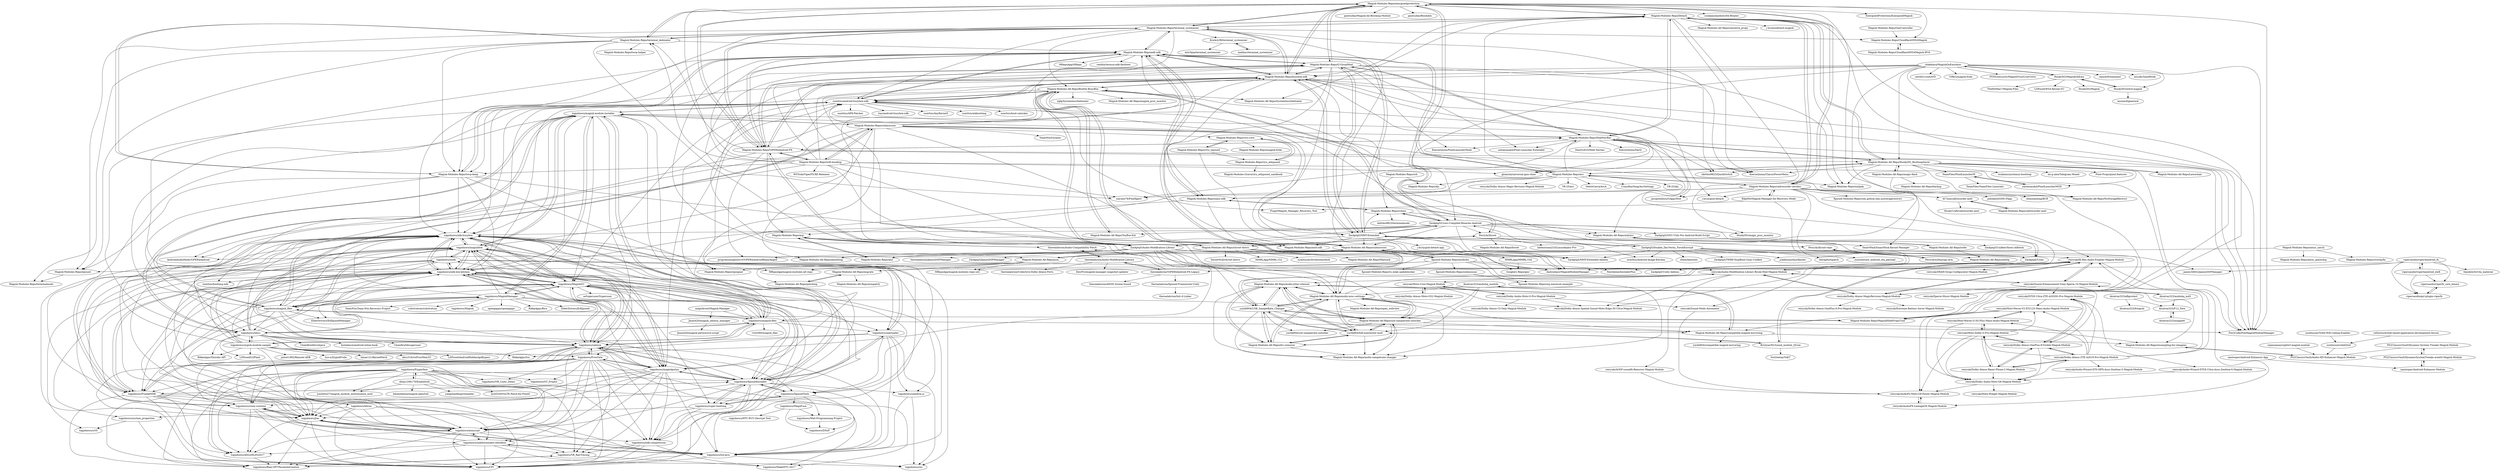 digraph G {
"Magisk-Modules-Repo/energizedprotection" -> "Magisk-Modules-Repo/Detach"
"Magisk-Modules-Repo/energizedprotection" -> "Magisk-Modules-Repo/terminal_systemizer"
"Magisk-Modules-Repo/energizedprotection" -> "Magisk-Modules-Repo/G-VisualMod"
"Magisk-Modules-Repo/energizedprotection" -> "Magisk-Modules-Repo/acc"
"Magisk-Modules-Repo/energizedprotection" -> "Magisk-Modules-Repo/terminal_debloater"
"Magisk-Modules-Repo/energizedprotection" -> "Magisk-Modules-Repo/busybox-ndk"
"Magisk-Modules-Repo/energizedprotection" -> "pantsufan/Magisk-Ad-Blocking-Module" ["e"=1]
"Magisk-Modules-Repo/energizedprotection" -> "pantsufan/BlockAds" ["e"=1]
"Magisk-Modules-Repo/energizedprotection" -> "Magisk-Modules-Repo/callrecorder-skvalex"
"Magisk-Modules-Repo/energizedprotection" -> "Magisk-Modules-Repo/CloudflareDNS4Magisk"
"Magisk-Modules-Repo/energizedprotection" -> "sunilpaulmathew/De-Bloater" ["e"=1]
"Magisk-Modules-Repo/energizedprotection" -> "Fox2Code/FoxMagiskModuleManager" ["e"=1]
"Magisk-Modules-Repo/energizedprotection" -> "Magisk-Modules-Repo/ViPER4Android-FX"
"Magisk-Modules-Repo/energizedprotection" -> "EnergizedProtection/EnergizedMagisk"
"Magisk-Modules-Repo/energizedprotection" -> "reiryuki/Hi-Res-Audio-Enabler-Magisk-Module"
"Magisk-Modules-Repo/ssh" -> "Magisk-Modules-Repo/ccbins"
"Magisk-Modules-Repo/ssh" -> "Magisk-Modules-Repo/djs"
"Magisk-Modules-Repo/G-VisualMod" -> "Magisk-Modules-Repo/HideNavBar"
"Magisk-Modules-Repo/G-VisualMod" -> "Magisk-Modules-Repo/energizedprotection"
"Magisk-Modules-Repo/G-VisualMod" -> "Magisk-Modules-Repo/adb-ndk"
"Magisk-Modules-Repo/G-VisualMod" -> "Magisk-Modules-Repo/ViPER4Android-FX"
"Magisk-Modules-Repo/G-VisualMod" -> "siavash79/PixelXpert" ["e"=1]
"Magisk-Modules-Repo/G-VisualMod" -> "Magisk-Modules-Repo/busybox-ndk"
"Magisk-Modules-Repo/G-VisualMod" -> "Magisk-Modules-Alt-Repo/submission"
"Magisk-Modules-Repo/G-VisualMod" -> "saitamasahil/Pixel-Launcher-Extended" ["e"=1]
"Magisk-Modules-Repo/G-VisualMod" -> "Zackptg5/Audio-Modification-Library"
"Magisk-Modules-Repo/G-VisualMod" -> "Androidacy/MagiskModuleManager" ["e"=1]
"Magisk-Modules-Repo/G-VisualMod" -> "Magisk-Modules-Repo/twrp-keep"
"Magisk-Modules-Repo/G-VisualMod" -> "skittles9823/QuickSwitch" ["e"=1]
"Magisk-Modules-Repo/G-VisualMod" -> "KieronQuinn/ClassicPowerMenu" ["e"=1]
"Magisk-Modules-Repo/G-VisualMod" -> "Zackptg5/MMT-Extended"
"Magisk-Modules-Repo/G-VisualMod" -> "KieronQuinn/PixelLauncherMods" ["e"=1]
"Magisk-Modules-Repo/submission" -> "topjohnwu/magisk-module-installer"
"Magisk-Modules-Repo/submission" -> "topjohnwu/magiskbot"
"Magisk-Modules-Repo/submission" -> "topjohnwu/magisk_files"
"Magisk-Modules-Repo/submission" -> "osm0sis/android-busybox-ndk"
"Magisk-Modules-Repo/submission" -> "topjohnwu/magisk-files"
"Magisk-Modules-Repo/submission" -> "Magisk-Modules-Repo/adb-ndk"
"Magisk-Modules-Repo/submission" -> "Magisk-Modules-Repo/busybox-ndk"
"Magisk-Modules-Repo/submission" -> "Magisk-Modules-Repo/MagiskHidePropsConf" ["e"=1]
"Magisk-Modules-Repo/submission" -> "Magisk-Modules-Alt-Repo/submission"
"Magisk-Modules-Repo/submission" -> "TeamWin/twrpme" ["e"=1]
"Magisk-Modules-Repo/submission" -> "Zackptg5/MMT-Extended"
"Magisk-Modules-Repo/submission" -> "topjohnwu/libsu"
"Magisk-Modules-Repo/submission" -> "Magisk-Modules-Repo/wifi-bonding"
"Magisk-Modules-Repo/submission" -> "Magisk-Modules-Repo/HideNavBar"
"Magisk-Modules-Repo/submission" -> "Magisk-Modules-Repo/riru-core"
"topjohnwu/libsu" -> "Chainfire/libsuperuser" ["e"=1]
"topjohnwu/libsu" -> "topjohnwu/ndk-busybox"
"topjohnwu/libsu" -> "LSPosed/AndroidHiddenApiBypass" ["e"=1]
"topjohnwu/libsu" -> "Chainfire/librootjava" ["e"=1]
"topjohnwu/libsu" -> "topjohnwu/magiskbot"
"topjohnwu/libsu" -> "topjohnwu/zygisk-module-sample"
"topjohnwu/libsu" -> "topjohnwu/MagiskSU"
"topjohnwu/libsu" -> "topjohnwu/ndk-box-kitchen"
"topjohnwu/libsu" -> "RikkaApps/Shizuku-API" ["e"=1]
"topjohnwu/libsu" -> "topjohnwu/magisk-files"
"topjohnwu/libsu" -> "LSPosed/LSPlant" ["e"=1]
"topjohnwu/libsu" -> "topjohnwu/magisk-module-installer"
"topjohnwu/libsu" -> "topjohnwu/MagiskManager"
"topjohnwu/libsu" -> "bytedance/android-inline-hook" ["e"=1]
"topjohnwu/libsu" -> "topjohnwu/selinux"
"Magisk-Modules-Repo/wifi-bonding" -> "gloeyisk/universal-gms-doze" ["e"=1]
"Magisk-Modules-Repo/wifi-bonding" -> "Magisk-Modules-Repo/ViPER4Android-FX"
"Magisk-Modules-Repo/wifi-bonding" -> "Fox2Code/FoxMagiskModuleManager" ["e"=1]
"Magisk-Modules-Repo/wifi-bonding" -> "Magisk-Modules-Repo/energizedprotection"
"Magisk-Modules-Repo/wifi-bonding" -> "Magisk-Modules-Repo/adb-ndk"
"Magisk-Modules-Repo/wifi-bonding" -> "Magisk-Modules-Repo/busybox-ndk"
"Magisk-Modules-Repo/wifi-bonding" -> "Magisk-Modules-Repo/submission"
"Magisk-Modules-Repo/wifi-bonding" -> "Magisk-Modules-Alt-Repo/audio-misc-settings"
"Magisk-Modules-Repo/wifi-bonding" -> "Androidacy/MagiskModuleManager" ["e"=1]
"Magisk-Modules-Repo/wifi-bonding" -> "Magisk-Modules-Repo/G-VisualMod"
"Magisk-Modules-Repo/wifi-bonding" -> "AndroidAudioMods/ViPER4Android" ["e"=1]
"Magisk-Modules-Repo/wifi-bonding" -> "siavash79/PixelXpert" ["e"=1]
"Magisk-Modules-Repo/wifi-bonding" -> "WSTxda/ViperFX-RE-Releases" ["e"=1]
"Magisk-Modules-Repo/wifi-bonding" -> "Magisk-Modules-Repo/twrp-keep"
"Magisk-Modules-Repo/wifi-bonding" -> "Magisk-Modules-Repo/terminal_debloater"
"Magisk-Modules-Repo/Detach" -> "Magisk-Modules-Alt-Repo/HuskyDG_BootloopSaver"
"Magisk-Modules-Repo/Detach" -> "Magisk-Modules-Repo/energizedprotection"
"Magisk-Modules-Repo/Detach" -> "Magisk-Modules-Repo/callrecorder-skvalex"
"Magisk-Modules-Repo/Detach" -> "Magisk-Modules-Repo/terminal_systemizer"
"Magisk-Modules-Repo/Detach" -> "KieronQuinn/ClassicPowerMenu" ["e"=1]
"Magisk-Modules-Repo/Detach" -> "Magisk-Modules-Repo/twrp-keep"
"Magisk-Modules-Repo/Detach" -> "Magisk-Modules-Alt-Repo/Lawnchair"
"Magisk-Modules-Repo/Detach" -> "HuskyDG/magic_proc_monitor" ["e"=1]
"Magisk-Modules-Repo/Detach" -> "Magisk-Modules-Alt-Repo/SystemlessDebloater" ["e"=1]
"Magisk-Modules-Repo/Detach" -> "Magisk-Modules-Repo/HideNavBar"
"Magisk-Modules-Repo/Detach" -> "Magisk-Modules-Alt-Repo/sensitive_props" ["e"=1]
"Magisk-Modules-Repo/Detach" -> "Fox2Code/FoxMagiskModuleManager" ["e"=1]
"Magisk-Modules-Repo/Detach" -> "j-hc/mindetach-magisk" ["e"=1]
"Magisk-Modules-Repo/Detach" -> "Magisk-Modules-Repo/xmlpak"
"Magisk-Modules-Repo/Detach" -> "Magisk-Modules-Repo/busybox-ndk"
"Magisk-Modules-Repo/OneController" -> "Magisk-Modules-Repo/CloudflareDNS4Magisk"
"Magisk-Modules-Repo/riru-core" -> "Magisk-Modules-Repo/riru_edxposed"
"Magisk-Modules-Repo/riru-core" -> "Magisk-Modules-Repo/magisk-frida"
"Magisk-Modules-Repo/riru-core" -> "Magisk-Modules-Repo/riru_lsposed"
"Magisk-Modules-Repo/callrecorder-skvalex" -> "chenxiaolong/BCR" ["e"=1]
"Magisk-Modules-Repo/callrecorder-skvalex" -> "Magisk-Modules-Repo/Detach"
"Magisk-Modules-Repo/callrecorder-skvalex" -> "j-hc/zygisk-detach" ["e"=1]
"Magisk-Modules-Repo/callrecorder-skvalex" -> "jacopotediosi/GAppsMod" ["e"=1]
"Magisk-Modules-Repo/callrecorder-skvalex" -> "Magisk-Modules-Repo/energizedprotection"
"Magisk-Modules-Repo/callrecorder-skvalex" -> "Xposed-Modules-Repo/com.github.dan.nostoragerestrict" ["e"=1]
"Magisk-Modules-Repo/callrecorder-skvalex" -> "Rikj000/Magisk-Manager-for-Recovery-Mode"
"Magisk-Modules-Repo/callrecorder-skvalex" -> "Magisk-Modules-Repo/acc"
"Magisk-Modules-Repo/callrecorder-skvalex" -> "Androidacy/MagiskModuleManager" ["e"=1]
"Magisk-Modules-Repo/callrecorder-skvalex" -> "Magisk-Modules-Alt-Repo/NoStorageRestrict" ["e"=1]
"Magisk-Modules-Repo/callrecorder-skvalex" -> "polodarb/GMS-Flags" ["e"=1]
"Magisk-Modules-Repo/callrecorder-skvalex" -> "di72nn/callrecorder-axet"
"Magisk-Modules-Repo/callrecorder-skvalex" -> "Magisk-Modules-Repo/nano-ndk"
"Magisk-Modules-Repo/callrecorder-skvalex" -> "NextAlone/InstallerPlus" ["e"=1]
"Magisk-Modules-Repo/callrecorder-skvalex" -> "siavash79/PixelXpert" ["e"=1]
"Zackptg5/Audio-Modification-Library" -> "Magisk-Modules-Repo/aml"
"Zackptg5/Audio-Modification-Library" -> "reiryuki/Audio-Modification-Library-Ryuki-Mod-Magisk-Module"
"Zackptg5/Audio-Modification-Library" -> "Magisk-Modules-Repo/acp"
"Zackptg5/Audio-Modification-Library" -> "programminghoch10/ViPER4AndroidRepackaged" ["e"=1]
"Zackptg5/Audio-Modification-Library" -> "Magisk-Modules-Repo/ViPER4Android-FX"
"Zackptg5/Audio-Modification-Library" -> "AndroidAudioMods/ViPER4Android" ["e"=1]
"Zackptg5/Audio-Modification-Library" -> "Magisk-Modules-Alt-Repo/audio-misc-settings"
"Zackptg5/Audio-Modification-Library" -> "Magisk-Modules-Alt-Repo/audio-jitter-silencer"
"Zackptg5/Audio-Modification-Library" -> "yzyhk904/USB_SampleRate_Changer"
"Zackptg5/Audio-Modification-Library" -> "Zackptg5/JamesDSPManager" ["e"=1]
"Zackptg5/Audio-Modification-Library" -> "reiryuki/Hi-Res-Audio-Enabler-Magisk-Module"
"Zackptg5/Audio-Modification-Library" -> "james34602/JamesDSPManager" ["e"=1]
"Zackptg5/Audio-Modification-Library" -> "Zackptg5/MMT-Extended-Addons"
"Zackptg5/Audio-Modification-Library" -> "Magisk-Modules-Alt-Repo/usb-samplerate-unlocker"
"Zackptg5/Audio-Modification-Library" -> "therealahrion/JamesDSPManager" ["e"=1]
"Magisk-Modules-Repo/aml" -> "Magisk-Modules-Repo/acp"
"Magisk-Modules-Repo/twrp-keep" -> "Magisk-Modules-Repo/mtd-ndk"
"Magisk-Modules-Repo/twrp-keep" -> "topjohnwu/ndk-box-kitchen"
"Magisk-Modules-Repo/twrp-keep" -> "Magisk-Modules-Repo/xposed"
"Magisk-Modules-Repo/twrp-keep" -> "Magisk-Modules-Repo/zipsigner"
"Magisk-Modules-Repo/twrp-keep" -> "Magisk-Modules-Repo/Detach"
"Magisk-Modules-Repo/twrp-keep" -> "topjohnwu/selinux"
"Magisk-Modules-Repo/twrp-keep" -> "Magisk-Modules-Repo/adb-ndk"
"Magisk-Modules-Repo/twrp-keep" -> "topjohnwu/ndk-busybox"
"Magisk-Modules-Repo/ainur_narsil" -> "Magisk-Modules-Repo/ainur_jamesdsp" ["e"=1]
"Magisk-Modules-Repo/ainur_narsil" -> "Magisk-Modules-Repo/aml"
"Magisk-Modules-Repo/ainur_narsil" -> "Magisk-Modules-Repo/overlayfix"
"topjohnwu/magisk_files" -> "topjohnwu/magisk-module-installer"
"topjohnwu/magisk_files" -> "topjohnwu/magiskbot"
"topjohnwu/magisk_files" -> "topjohnwu/MagiskManager"
"topjohnwu/magisk_files" -> "topjohnwu/magisk-files"
"topjohnwu/magisk_files" -> "topjohnwu/ndk-busybox"
"topjohnwu/magisk_files" -> "topjohnwu/FrankeNDK"
"topjohnwu/magisk_files" -> "topjohnwu/selinux"
"topjohnwu/magisk_files" -> "Magisk-Modules-Repo/submission"
"topjohnwu/magisk_files" -> "topjohnwu/ndk-box-kitchen"
"topjohnwu/magisk_files" -> "topjohnwu/MagiskSU"
"topjohnwu/magisk_files" -> "topjohnwu/libsu"
"topjohnwu/magisk_files" -> "Magisk-Modules-Repo/MagiskHidePropsConf" ["e"=1]
"topjohnwu/magisk_files" -> "osm0sis/android-busybox-ndk"
"topjohnwu/magisk_files" -> "ElderDrivers/EdXposedManager" ["e"=1]
"topjohnwu/magisk_files" -> "topjohnwu/XposedInstaller"
"Magisk-Modules-Repo/riru_edxposed" -> "Magisk-Modules-Repo/riru-core"
"Magisk-Modules-Repo/riru_edxposed" -> "Magisk-Modules-Grave/riru_edxposed_sandhook"
"Magisk-Modules-Repo/ViPER4Android-FX" -> "Zackptg5/Audio-Modification-Library"
"Magisk-Modules-Repo/ViPER4Android-FX" -> "programminghoch10/ViPER4AndroidRepackaged" ["e"=1]
"Magisk-Modules-Repo/ViPER4Android-FX" -> "Magisk-Modules-Repo/HideNavBar"
"Magisk-Modules-Repo/ViPER4Android-FX" -> "Magisk-Modules-Repo/G-VisualMod"
"Magisk-Modules-Repo/ViPER4Android-FX" -> "AndroidAudioMods/ViPER4Android" ["e"=1]
"Magisk-Modules-Repo/ViPER4Android-FX" -> "Fox2Code/FoxMagiskModuleManager" ["e"=1]
"Magisk-Modules-Repo/ViPER4Android-FX" -> "Magisk-Modules-Repo/busybox-ndk"
"Magisk-Modules-Repo/ViPER4Android-FX" -> "Magisk-Modules-Repo/adb-ndk"
"Magisk-Modules-Repo/ViPER4Android-FX" -> "Magisk-Modules-Repo/wifi-bonding"
"Magisk-Modules-Repo/ViPER4Android-FX" -> "Magisk-Modules-Repo/energizedprotection"
"Magisk-Modules-Repo/ViPER4Android-FX" -> "Magisk-Modules-Alt-Repo/HuskyDG_BootloopSaver"
"Magisk-Modules-Repo/ViPER4Android-FX" -> "Magisk-Modules-Repo/terminal_systemizer"
"Magisk-Modules-Repo/ViPER4Android-FX" -> "Magisk-Modules-Repo/acp"
"Magisk-Modules-Repo/ViPER4Android-FX" -> "osm0sis/android-busybox-ndk"
"Magisk-Modules-Repo/ViPER4Android-FX" -> "Magisk-Modules-Repo/terminal_debloater"
"Magisk-Modules-Repo/acc" -> "VR-25/acc" ["e"=1]
"Magisk-Modules-Repo/acc" -> "MatteCarra/AccA" ["e"=1]
"Magisk-Modules-Repo/acc" -> "CrazyBoyFeng/AccSettings" ["e"=1]
"Magisk-Modules-Repo/acc" -> "Magisk-Modules-Repo/energizedprotection"
"Magisk-Modules-Repo/acc" -> "Magisk-Modules-Alt-Repo/HuskyDG_BootloopSaver"
"Magisk-Modules-Repo/acc" -> "VR-25/djs" ["e"=1]
"Magisk-Modules-Repo/acc" -> "Magisk-Modules-Repo/callrecorder-skvalex"
"Magisk-Modules-Repo/acc" -> "Magisk-Modules-Repo/nano-ndk"
"Magisk-Modules-Repo/acc" -> "Magisk-Modules-Repo/djs"
"Magisk-Modules-Repo/acc" -> "Magisk-Modules-Repo/xmlpak"
"Magisk-Modules-Repo/acc" -> "osm0sis/android-busybox-ndk"
"Magisk-Modules-Repo/acc" -> "Magisk-Modules-Repo/acp"
"Magisk-Modules-Repo/acc" -> "Magisk-Modules-Repo/HideNavBar"
"Magisk-Modules-Repo/acc" -> "Magisk-Modules-Repo/Detach"
"Magisk-Modules-Repo/acc" -> "reiryuki/Dolby-Atmos-Magic-Revision-Magisk-Module"
"Magisk-Modules-Repo/xposed" -> "Magisk-Modules-Repo/terminalmods"
"Magisk-Modules-Repo/acp" -> "therealahrion/Audio-Compatibility-Patch"
"Magisk-Modules-Repo/acp" -> "Magisk-Modules-Repo/aml"
"Magisk-Modules-Repo/acp" -> "reiryuki/Audio-Modification-Library-Ryuki-Mod-Magisk-Module"
"Magisk-Modules-Repo/acp" -> "Zackptg5/Audio-Modification-Library"
"magiskroot/Magisk-Manager" -> "topjohnwu/magisk-files"
"magiskroot/Magisk-Manager" -> "Jman420/magisk_selinux_manager"
"shakalaca/MagiskOnEmulator" -> "newbit1/rootAVD" ["e"=1]
"shakalaca/MagiskOnEmulator" -> "HuskyDG/MagiskOnEmu"
"shakalaca/MagiskOnEmulator" -> "Zackptg5/Cross-Compiled-Binaries-Android"
"shakalaca/MagiskOnEmulator" -> "ViRb3/magisk-frida" ["e"=1]
"shakalaca/MagiskOnEmulator" -> "topjohnwu/libsu"
"shakalaca/MagiskOnEmulator" -> "NVISOsecurity/MagiskTrustUserCerts" ["e"=1]
"shakalaca/MagiskOnEmulator" -> "HuskyDG/initrd-magisk"
"shakalaca/MagiskOnEmulator" -> "canyie/Dreamland" ["e"=1]
"shakalaca/MagiskOnEmulator" -> "asLody/SandHook" ["e"=1]
"shakalaca/MagiskOnEmulator" -> "Magisk-Modules-Alt-Repo/HuskyDG_BootloopSaver"
"shakalaca/MagiskOnEmulator" -> "Magisk-Modules-Repo/MagiskHidePropsConf" ["e"=1]
"shakalaca/MagiskOnEmulator" -> "osm0sis/android-busybox-ndk"
"shakalaca/MagiskOnEmulator" -> "SmartPack/SmartPack-Kernel-Manager" ["e"=1]
"shakalaca/MagiskOnEmulator" -> "Fox2Code/FoxMagiskModuleManager" ["e"=1]
"shakalaca/MagiskOnEmulator" -> "Magisk-Modules-Repo/busybox-ndk"
"Magisk-Modules-Repo/CloudflareDNS4Magisk-IPv6" -> "Magisk-Modules-Repo/CloudflareDNS4Magisk"
"vipersaudio/viper4android_fx" -> "vipersaudio/viper4android_xhifi"
"vipersaudio/viper4android_fx" -> "vipersaudio/gst-plugin-viperfx"
"vipersaudio/viper4android_fx" -> "vipersaudio/viperfx_core_binary"
"vipersaudio/viper4android_fx" -> "thijsdewitt/v4a_material"
"vipersaudio/viper4android_fx" -> "therealahrion/ViPER4Android-FX-Legacy"
"vipersaudio/viper4android_fx" -> "james34602/JamesDSPManager" ["e"=1]
"Magisk-Modules-Repo/CloudflareDNS4Magisk" -> "Magisk-Modules-Repo/CloudflareDNS4Magisk-IPv6"
"Zackptg5/Disable_Dm-Verity_ForceEncrypt" -> "Zackptg5/Unity"
"Zackptg5/Disable_Dm-Verity_ForceEncrypt" -> "Zackptg5/MMT-Extended"
"Zackptg5/Disable_Dm-Verity_ForceEncrypt" -> "osm0sis/Android-Image-Kitchen" ["e"=1]
"Zackptg5/Disable_Dm-Verity_ForceEncrypt" -> "Zackptg5/TWRP-DualBoot-Guac-Unified"
"Zackptg5/Disable_Dm-Verity_ForceEncrypt" -> "jcadduono/lazyflasher" ["e"=1]
"Zackptg5/Disable_Dm-Verity_ForceEncrypt" -> "kdrag0n/tipatch" ["e"=1]
"Zackptg5/Disable_Dm-Verity_ForceEncrypt" -> "cyxx/extract_android_ota_payload" ["e"=1]
"Zackptg5/Disable_Dm-Verity_ForceEncrypt" -> "Zackptg5/Cross-Compiled-Binaries-Android"
"Zackptg5/Disable_Dm-Verity_ForceEncrypt" -> "ehem/kdztools" ["e"=1]
"Zackptg5/Disable_Dm-Verity_ForceEncrypt" -> "Zackptg5/MMT-Extended-Addons"
"Zackptg5/Disable_Dm-Verity_ForceEncrypt" -> "osm0sis/android-busybox-ndk"
"topjohnwu/XposedInstaller" -> "topjohnwu/jtar"
"topjohnwu/XposedInstaller" -> "topjohnwu/XposedTools"
"topjohnwu/XposedInstaller" -> "topjohnwu/selinux"
"topjohnwu/XposedInstaller" -> "topjohnwu/mincrypt"
"topjohnwu/XposedInstaller" -> "topjohnwu/super-bootimg"
"topjohnwu/XposedInstaller" -> "topjohnwu/magiskpolicy"
"topjohnwu/XposedInstaller" -> "topjohnwu/CPI"
"topjohnwu/XposedInstaller" -> "topjohnwu/lz4-java"
"topjohnwu/XposedInstaller" -> "topjohnwu/ndk-busybox"
"topjohnwu/XposedInstaller" -> "topjohnwu/FrankeNDK"
"topjohnwu/XposedInstaller" -> "topjohnwu/ndk-compression"
"topjohnwu/XposedInstaller" -> "topjohnwu/samfirm.js"
"topjohnwu/XposedInstaller" -> "topjohnwu/samloader"
"vipersaudio/viperfx_core_binary" -> "vipersaudio/gst-plugin-viperfx"
"vipersaudio/gst-plugin-viperfx" -> "vipersaudio/viperfx_core_binary"
"Zackptg5/Unity" -> "Zackptg5/Unity-Addons"
"Jman420/magisk_selinux_manager" -> "Jman420/magisk-permissive-script"
"therealahrion/Xposed-Framework-Unity" -> "therealahrion/Init.d-Linker"
"topjohnwu/jtar" -> "topjohnwu/mincrypt"
"topjohnwu/jtar" -> "topjohnwu/CPI"
"topjohnwu/jtar" -> "topjohnwu/Real-OPT-Parameterization"
"topjohnwu/jtar" -> "topjohnwu/ADLxMLDS2017"
"topjohnwu/jtar" -> "topjohnwu/room-runtime"
"topjohnwu/jtar" -> "topjohnwu/lz4-java"
"vipersaudio/viper4android_xhifi" -> "vipersaudio/gst-plugin-viperfx"
"vipersaudio/viper4android_xhifi" -> "vipersaudio/viperfx_core_binary"
"vipersaudio/viper4android_xhifi" -> "vipersaudio/viper4android_fx"
"topjohnwu/ProcGate" -> "topjohnwu/jtar"
"topjohnwu/ProcGate" -> "topjohnwu/mincrypt"
"topjohnwu/ProcGate" -> "topjohnwu/CPI"
"topjohnwu/ProcGate" -> "topjohnwu/ADLxMLDS2017"
"topjohnwu/ProcGate" -> "topjohnwu/room-runtime"
"topjohnwu/ProcGate" -> "topjohnwu/ndk-compression"
"topjohnwu/ProcGate" -> "topjohnwu/Real-OPT-Parameterization"
"topjohnwu/ProcGate" -> "topjohnwu/indeterminate-checkbox"
"topjohnwu/ProcGate" -> "topjohnwu/selinux"
"topjohnwu/ProcGate" -> "topjohnwu/magiskpolicy"
"topjohnwu/ProcGate" -> "topjohnwu/MakeNTU-2017"
"topjohnwu/ProcGate" -> "topjohnwu/GT_Project"
"topjohnwu/ProcGate" -> "topjohnwu/VR_RayTracing"
"topjohnwu/ProcGate" -> "topjohnwu/VR_Unity_Demo"
"topjohnwu/ProcGate" -> "topjohnwu/lz4-java"
"topjohnwu/FrankeNDK" -> "topjohnwu/jtar"
"topjohnwu/FrankeNDK" -> "topjohnwu/mincrypt"
"topjohnwu/FrankeNDK" -> "topjohnwu/CPI"
"topjohnwu/FrankeNDK" -> "topjohnwu/selinux"
"topjohnwu/FrankeNDK" -> "topjohnwu/ndk-box-kitchen"
"topjohnwu/FrankeNDK" -> "topjohnwu/room-runtime"
"topjohnwu/FrankeNDK" -> "topjohnwu/XposedInstaller"
"topjohnwu/FrankeNDK" -> "topjohnwu/ndk-busybox"
"topjohnwu/FrankeNDK" -> "topjohnwu/ADLxMLDS2017"
"topjohnwu/FrankeNDK" -> "topjohnwu/Real-OPT-Parameterization"
"topjohnwu/FrankeNDK" -> "topjohnwu/lz4-java"
"topjohnwu/mincrypt" -> "topjohnwu/jtar"
"topjohnwu/mincrypt" -> "topjohnwu/room-runtime"
"topjohnwu/mincrypt" -> "topjohnwu/CPI"
"topjohnwu/mincrypt" -> "topjohnwu/ndk-compression"
"topjohnwu/mincrypt" -> "topjohnwu/ADLxMLDS2017"
"topjohnwu/mincrypt" -> "topjohnwu/indeterminate-checkbox"
"topjohnwu/mincrypt" -> "topjohnwu/Real-OPT-Parameterization"
"topjohnwu/mincrypt" -> "topjohnwu/VR_RayTracing"
"topjohnwu/ADLxMLDS2017" -> "topjohnwu/Real-OPT-Parameterization"
"Zackptg5/GNU-Utils-For-Android-Build-Script" -> "Zackptg5/Unified-Hosts-Adblock"
"topjohnwu/room-runtime" -> "topjohnwu/mincrypt"
"topjohnwu/room-runtime" -> "topjohnwu/jtar"
"topjohnwu/room-runtime" -> "topjohnwu/CPI"
"topjohnwu/room-runtime" -> "topjohnwu/indeterminate-checkbox"
"topjohnwu/room-runtime" -> "topjohnwu/ADLxMLDS2017"
"Magisk-Modules-Repo/HideNavBar" -> "DanGLES3/Hide-Navbar" ["e"=1]
"Magisk-Modules-Repo/HideNavBar" -> "skittles9823/QuickSwitch" ["e"=1]
"Magisk-Modules-Repo/HideNavBar" -> "KieronQuinn/PixelLauncherMods" ["e"=1]
"Magisk-Modules-Repo/HideNavBar" -> "Magisk-Modules-Repo/G-VisualMod"
"Magisk-Modules-Repo/HideNavBar" -> "gloeyisk/universal-gms-doze" ["e"=1]
"Magisk-Modules-Repo/HideNavBar" -> "siavash79/PixelXpert" ["e"=1]
"Magisk-Modules-Repo/HideNavBar" -> "Fox2Code/FoxMagiskModuleManager" ["e"=1]
"Magisk-Modules-Repo/HideNavBar" -> "Magisk-Modules-Repo/ViPER4Android-FX"
"Magisk-Modules-Repo/HideNavBar" -> "Magisk-Modules-Alt-Repo/HuskyDG_BootloopSaver"
"Magisk-Modules-Repo/HideNavBar" -> "Magisk-Modules-Repo/Detach"
"Magisk-Modules-Repo/HideNavBar" -> "KieronQuinn/ClassicPowerMenu" ["e"=1]
"Magisk-Modules-Repo/HideNavBar" -> "saitamasahil/Pixel-Launcher-Extended" ["e"=1]
"Magisk-Modules-Repo/HideNavBar" -> "Magisk-Modules-Repo/busybox-ndk"
"Magisk-Modules-Repo/HideNavBar" -> "KieronQuinn/DarQ" ["e"=1]
"Magisk-Modules-Repo/HideNavBar" -> "jacopotediosi/GAppsMod" ["e"=1]
"Alcatraz323/audiohq_md2" -> "Alcatraz323/audiohq_module"
"Alcatraz323/audiohq_md2" -> "Alcatraz323/F12_New"
"Alcatraz323/audiohq_module" -> "Alcatraz323/audiohq_md2"
"Alcatraz323/audiohq_module" -> "yzyhk904/hifi-maximizer-mod"
"Alcatraz323/audiohq_module" -> "Magisk-Modules-Alt-Repo/audio-misc-settings"
"Alcatraz323/audiohq_module" -> "Magisk-Modules-Alt-Repo/usb-samplerate-unlocker"
"FerryAr/lhroot" -> "FerryAr/lhroot-repo"
"FerryAr/lhroot" -> "Magisk-Modules-Alt-Repo/chroot-distro"
"FerryAr/lhroot" -> "Magisk-Modules-Alt-Repo/BuiltIn-BusyBox"
"FerryAr/lhroot" -> "Magisk-Modules-Alt-Repo/lhroot"
"FerryAr/lhroot" -> "lateautumn233/Linuxdeploy-Pro" ["e"=1]
"Zackptg5/Cross-Compiled-Binaries-Android" -> "Zackptg5/MMT-Extended"
"Zackptg5/Cross-Compiled-Binaries-Android" -> "Magisk-Modules-Repo/ccbins"
"Zackptg5/Cross-Compiled-Binaries-Android" -> "Zackptg5/MMT-Extended-Addons"
"Zackptg5/Cross-Compiled-Binaries-Android" -> "Magisk-Modules-Repo/adb-ndk"
"Zackptg5/Cross-Compiled-Binaries-Android" -> "Zackptg5/Unity"
"Zackptg5/Cross-Compiled-Binaries-Android" -> "Zackptg5/Audio-Modification-Library"
"Zackptg5/Cross-Compiled-Binaries-Android" -> "FerryAr/lhroot"
"Zackptg5/Cross-Compiled-Binaries-Android" -> "Zackptg5/GNU-Utils-For-Android-Build-Script"
"Zackptg5/Cross-Compiled-Binaries-Android" -> "HuskyDG/magic_proc_monitor" ["e"=1]
"Zackptg5/Cross-Compiled-Binaries-Android" -> "Magisk-Modules-Alt-Repo/submission"
"Zackptg5/Cross-Compiled-Binaries-Android" -> "topjohnwu/ndk-box-kitchen"
"Zackptg5/Cross-Compiled-Binaries-Android" -> "Magisk-Modules-Alt-Repo/mkshrc"
"Zackptg5/Cross-Compiled-Binaries-Android" -> "Magisk-Modules-Alt-Repo/ToyBox-Ext"
"Zackptg5/Cross-Compiled-Binaries-Android" -> "Magisk-Modules-Repo/busybox-ndk"
"Zackptg5/Cross-Compiled-Binaries-Android" -> "topjohnwu/ndk-busybox"
"Magisk-Modules-Alt-Repo/submission" -> "Magisk-Modules-Alt-Repo/json"
"Magisk-Modules-Alt-Repo/submission" -> "Magisk-Modules-Alt-Repo/migrate"
"Magisk-Modules-Alt-Repo/submission" -> "Magisk-Modules-Repo/adb-ndk"
"Magisk-Modules-Alt-Repo/submission" -> "MRepoApp/magisk-modules-repo-util" ["e"=1]
"Magisk-Modules-Alt-Repo/submission" -> "MMRLApp/MMRL-Util"
"Magisk-Modules-Alt-Repo/submission" -> "Googlers-Repo/gmr"
"Magisk-Modules-Alt-Repo/submission" -> "Xposed-Modules-Repo/modules"
"Magisk-Modules-Alt-Repo/patching" -> "Magisk-Modules-Alt-Repo/migrate"
"Zackptg5/MMT-Extended" -> "Zackptg5/MMT-Extended-Addons"
"Zackptg5/MMT-Extended" -> "Zackptg5/Cross-Compiled-Binaries-Android"
"Zackptg5/MMT-Extended" -> "Zackptg5/Unity"
"Zackptg5/MMT-Extended" -> "Magisk-Modules-Repo/ccbins"
"Zackptg5/MMT-Extended" -> "Zackptg5/Audio-Modification-Library"
"Zackptg5/MMT-Extended" -> "Magisk-Modules-Repo/adb-ndk"
"Zackptg5/MMT-Extended" -> "Magisk-Modules-Repo/busybox-ndk"
"Zackptg5/MMT-Extended" -> "Zackptg5/Disable_Dm-Verity_ForceEncrypt"
"Zackptg5/MMT-Extended" -> "Androidacy/MagiskModuleManager" ["e"=1]
"Zackptg5/MMT-Extended" -> "Magisk-Modules-Alt-Repo/submission"
"Zackptg5/MMT-Extended" -> "SmartPack/SmartPack-Kernel-Manager" ["e"=1]
"Zackptg5/MMT-Extended" -> "Magisk-Modules-Repo/G-VisualMod"
"Zackptg5/MMT-Extended" -> "j-hc/zygisk-detach-app" ["e"=1]
"Zackptg5/MMT-Extended" -> "topjohnwu/magisk-module-installer"
"Zackptg5/MMT-Extended" -> "Magisk-Modules-Repo/mtd-ndk"
"topjohnwu/Fingerface" -> "topjohnwu/mincrypt"
"topjohnwu/Fingerface" -> "topjohnwu/CPI"
"topjohnwu/Fingerface" -> "topjohnwu/jtar"
"topjohnwu/Fingerface" -> "topjohnwu/room-runtime"
"topjohnwu/Fingerface" -> "topjohnwu/ADLxMLDS2017"
"topjohnwu/Fingerface" -> "topjohnwu/MakeNTU-2017"
"topjohnwu/Fingerface" -> "topjohnwu/GT_Project"
"topjohnwu/Fingerface" -> "topjohnwu/Real-OPT-Parameterization"
"topjohnwu/Fingerface" -> "topjohnwu/VR_RayTracing"
"topjohnwu/Fingerface" -> "topjohnwu/VR_Unity_Demo"
"topjohnwu/Fingerface" -> "topjohnwu/FrankeNDK"
"topjohnwu/Fingerface" -> "demj1206170/EnableSoli"
"topjohnwu/Fingerface" -> "topjohnwu/XposedInstaller"
"topjohnwu/Fingerface" -> "jcarletto27/magisk_module_motionsense_mod"
"topjohnwu/Fingerface" -> "topjohnwu/ndk-compression"
"Magisk-Modules-Repo/callrecorder-axet" -> "di72nn/callrecorder-axet"
"reiryuki/AudioFX-LineageOS-Magisk-Module" -> "reiryuki/AudioFx-Moto-G8-Power-Magisk-Module"
"di72nn/callrecorder-axet" -> "Magisk-Modules-Repo/callrecorder-axet"
"di72nn/callrecorder-axet" -> "KiralyCraft/callrecorder-axet"
"Rikj000/Magisk-Manager-for-Recovery-Mode" -> "Pzqqt/Magisk_Manager_Recovery_Tool" ["e"=1]
"Rikj000/Magisk-Manager-for-Recovery-Mode" -> "Androidacy/MagiskModuleManager" ["e"=1]
"Rikj000/Magisk-Manager-for-Recovery-Mode" -> "Magisk-Modules-Repo/callrecorder-skvalex"
"demj1206170/EnableSoli" -> "yangzhaofeng/ctenabler" ["e"=1]
"demj1206170/EnableSoli" -> "topjohnwu/Fingerface"
"demj1206170/EnableSoli" -> "jcarletto27/magisk_module_motionsense_mod"
"demj1206170/EnableSoli" -> "hyx0329/VoLTE-Patch-for-Pixel4"
"demj1206170/EnableSoli" -> "AAAAAAlone/magisk-openSoli"
"reiryuki/Moto-Waves-G-5G-Plus-Maxx-Audio-Magisk-Module" -> "reiryuki/Moto-Waves-V2-XT2125-Maxx-Audio-Magisk-Module"
"reiryuki/Moto-Waves-G-5G-Plus-Maxx-Audio-Magisk-Module" -> "reiryuki/Moto-Dolby-G-Pro-Magisk-Module"
"reiryuki/Moto-Waves-G-5G-Plus-Maxx-Audio-Magisk-Module" -> "reiryuki/Dolby-Audio-Moto-G6-Magisk-Module"
"Magisk-Modules-Repo/ccbins" -> "Magisk-Modules-Repo/nano-ndk"
"Magisk-Modules-Repo/ccbins" -> "Zackptg5/Cross-Compiled-Binaries-Android"
"Magisk-Modules-Repo/ccbins" -> "skittles9823/terminalmods"
"Magisk-Modules-Repo/ccbins" -> "Magisk-Modules-Alt-Repo/mkshrc"
"Alcatraz323/noapplet" -> "Alcatraz323/F12_New"
"topjohnwu/indeterminate-checkbox" -> "topjohnwu/lz4-java"
"topjohnwu/indeterminate-checkbox" -> "topjohnwu/cxx"
"topjohnwu/indeterminate-checkbox" -> "topjohnwu/jtar"
"topjohnwu/indeterminate-checkbox" -> "topjohnwu/CPI"
"topjohnwu/indeterminate-checkbox" -> "topjohnwu/mincrypt"
"topjohnwu/indeterminate-checkbox" -> "topjohnwu/ADLxMLDS2017"
"topjohnwu/indeterminate-checkbox" -> "topjohnwu/Real-OPT-Parameterization"
"topjohnwu/indeterminate-checkbox" -> "topjohnwu/VR_RayTracing"
"Magisk-Modules-Alt-Repo/migrate" -> "Magisk-Modules-Alt-Repo/patching"
"Magisk-Modules-Alt-Repo/migrate" -> "Magisk-Modules-Alt-Repo/mmpatch"
"reiryuki/Moto-Dolby-G-Pro-Magisk-Module" -> "reiryuki/Dolby-Audio-Moto-G6-Magisk-Module"
"reiryuki/Moto-Dolby-G-Pro-Magisk-Module" -> "reiryuki/Moto-Waves-V2-XT2125-Maxx-Audio-Magisk-Module"
"reiryuki/Moto-Dolby-G-Pro-Magisk-Module" -> "reiryuki/AudioFx-Moto-G8-Power-Magisk-Module"
"reiryuki/Moto-Dolby-G-Pro-Magisk-Module" -> "reiryuki/Dolby-Atmos-Razer-Phone-2-Magisk-Module"
"reiryuki/Moto-Dolby-G-Pro-Magisk-Module" -> "reiryuki/Dolby-Atmos-OnePlus-8-Visible-Magisk-Module"
"reiryuki/Moto-Dolby-G-Pro-Magisk-Module" -> "reiryuki/Moto-Waves-G-5G-Plus-Maxx-Audio-Magisk-Module"
"Alcatraz323/F12_New" -> "Alcatraz323/noapplet"
"FerryAr/e2fsprogs-arm" -> "FerryAr/lhroot-repo"
"Alcatraz323/afkprotect" -> "Alcatraz323/fclogcat"
"Alcatraz323/afkprotect" -> "Alcatraz323/F12_New"
"yzyhk904/USB_SampleRate_Changer" -> "Magisk-Modules-Alt-Repo/usb-samplerate-unlocker"
"yzyhk904/USB_SampleRate_Changer" -> "yzyhk904/hifi-maximizer-mod"
"yzyhk904/USB_SampleRate_Changer" -> "Magisk-Modules-Alt-Repo/audio-misc-settings"
"yzyhk904/USB_SampleRate_Changer" -> "Magisk-Modules-Alt-Repo/audio-jitter-silencer"
"yzyhk904/USB_SampleRate_Changer" -> "Magisk-Modules-Alt-Repo/drc-remover"
"yzyhk904/USB_SampleRate_Changer" -> "yzyhk904/usb-samplerate-unlocker"
"yzyhk904/USB_SampleRate_Changer" -> "Magisk-Modules-Alt-Repo/compatible-magisk-mirroring"
"yzyhk904/USB_SampleRate_Changer" -> "Magisk-Modules-Alt-Repo/audio-samplerate-changer"
"yzyhk904/USB_SampleRate_Changer" -> "reiryuki/Hi-Res-Audio-Enabler-Magisk-Module"
"Magisk-Modules-Repo/riru_lsposed" -> "Magisk-Modules-Repo/riru-core"
"Magisk-Modules-Repo/riru_lsposed" -> "Magisk-Modules-Repo/riru_edxposed"
"Magisk-Modules-Repo/riru_lsposed" -> "Magisk-Modules-Alt-Repo/submission"
"topjohnwu/magisk-files" -> "topjohnwu/magiskbot"
"topjohnwu/magisk-files" -> "topjohnwu/ndk-busybox"
"topjohnwu/magisk-files" -> "topjohnwu/ondk"
"topjohnwu/magisk-files" -> "topjohnwu/zygisk-module-sample"
"topjohnwu/magisk-files" -> "topjohnwu/magisk_files"
"topjohnwu/magisk-files" -> "topjohnwu/samloader"
"topjohnwu/magisk-files" -> "topjohnwu/selinux"
"topjohnwu/magisk-files" -> "topjohnwu/MagiskSU"
"topjohnwu/magisk-files" -> "topjohnwu/libsu"
"topjohnwu/magisk-files" -> "topjohnwu/ndk-box-kitchen"
"topjohnwu/magisk-files" -> "topjohnwu/XposedInstaller"
"topjohnwu/magisk-files" -> "topjohnwu/magisk-module-installer"
"topjohnwu/magisk-files" -> "Fox2Code/FoxMagiskModuleManager" ["e"=1]
"topjohnwu/magisk-files" -> "vvb2060/magisk_files" ["e"=1]
"topjohnwu/magisk-files" -> "osm0sis/android-busybox-ndk"
"Briclyaz/NLSound_module_QCom" -> "yzyhk904/hifi-maximizer-mod"
"Briclyaz/NLSound_module_QCom" -> "reiryuki/Hi-Res-Audio-Enabler-Magisk-Module"
"Briclyaz/NLSound_module_QCom" -> "NotZeetaa/YAKT" ["e"=1]
"reiryuki/Sound-Enhancement-Sony-Xperia-10-Magisk-Module" -> "reiryuki/Audio-Modification-Library-Ryuki-Mod-Magisk-Module"
"reiryuki/Sound-Enhancement-Sony-Xperia-10-Magisk-Module" -> "reiryuki/Xperia-Music-Magisk-Module"
"reiryuki/Sound-Enhancement-Sony-Xperia-10-Magisk-Module" -> "reiryuki/Hi-Res-Audio-Enabler-Magisk-Module"
"reiryuki/Sound-Enhancement-Sony-Xperia-10-Magisk-Module" -> "reiryuki/DTSX-Ultra-ZTE-A2020G-Pro-Magisk-Module"
"reiryuki/Sound-Enhancement-Sony-Xperia-10-Magisk-Module" -> "reiryuki/Dolby-Atmos-MagicRevision-Magisk-Module"
"reiryuki/Sound-Enhancement-Sony-Xperia-10-Magisk-Module" -> "reiryuki/Dolby-Atmos-OnePlus-8-Visible-Magisk-Module"
"Magisk-Modules-Alt-Repo/json" -> "Magisk-Modules-Alt-Repo/migrate"
"Magisk-Modules-Alt-Repo/json" -> "Magisk-Modules-Alt-Repo/patching"
"Magisk-Modules-Alt-Repo/json" -> "Magisk-Modules-Alt-Repo/submission"
"Magisk-Modules-Alt-Repo/json" -> "Magisk-Modules-Repo/zipsigner"
"Magisk-Modules-Alt-Repo/json" -> "MRepoApp/magisk-modules-repo-util" ["e"=1]
"Magisk-Modules-Alt-Repo/json" -> "MRepoApp/magisk-modules-alt-repo" ["e"=1]
"xeddmc/terminal_systemizer" -> "KreAch3R/terminal_systemizer"
"Xposed-Modules-Repo/modules" -> "Xposed-Modules-Repo/submission"
"Xposed-Modules-Repo/modules" -> "Magisk-Modules-Alt-Repo/submission"
"Xposed-Modules-Repo/modules" -> "MRepoApp/magisk-modules-alt-repo" ["e"=1]
"Xposed-Modules-Repo/modules" -> "NextAlone/InstallerPlus" ["e"=1]
"Xposed-Modules-Repo/modules" -> "Magisk-Modules-Repo/xposed"
"Xposed-Modules-Repo/modules" -> "Xposed-Modules-Repo/org.meowcat.example"
"Xposed-Modules-Repo/modules" -> "Androidacy/MagiskModuleManager" ["e"=1]
"Xposed-Modules-Repo/modules" -> "Xposed-Modules-Repo/ru.mike.updatelocker" ["e"=1]
"reiryuki/Audio-Wizard-DTSX-Ultra-Asus-Zenfone-6-Magisk-Module" -> "reiryuki/Dolby-Audio-Moto-G6-Magisk-Module"
"Xposed-Modules-Repo/submission" -> "Xposed-Modules-Repo/org.meowcat.example"
"reiryuki/Dolby-Atmos-Razer-Phone-2-Magisk-Module" -> "reiryuki/Dolby-Atmos-OnePlus-8-Visible-Magisk-Module"
"reiryuki/Dolby-Atmos-Razer-Phone-2-Magisk-Module" -> "reiryuki/Moto-Dolby-G-Pro-Magisk-Module"
"reiryuki/Dolby-Atmos-Razer-Phone-2-Magisk-Module" -> "reiryuki/Dolby-Atmos-ZTE-A2019-Pro-Magisk-Module"
"reiryuki/Dolby-Atmos-Razer-Phone-2-Magisk-Module" -> "reiryuki/Dolby-Audio-Moto-G6-Magisk-Module"
"reiryuki/AudioFx-Moto-G8-Power-Magisk-Module" -> "reiryuki/AudioFX-LineageOS-Magisk-Module"
"rojenzaman/sqlite3-magisk-module" -> "PS2ClassicsVault/Audio-HD-Enhancer-Magisk-Module"
"reiryuki/DTSX-Ultra-ZTE-A2020G-Pro-Magisk-Module" -> "reiryuki/Moto-Waves-V2-XT2125-Maxx-Audio-Magisk-Module"
"reiryuki/DTSX-Ultra-ZTE-A2020G-Pro-Magisk-Module" -> "reiryuki/Dolby-Atmos-OnePlus-8-Visible-Magisk-Module"
"reiryuki/DTSX-Ultra-ZTE-A2020G-Pro-Magisk-Module" -> "reiryuki/Audio-Wizard-DTSX-Ultra-Asus-Zenfone-6-Magisk-Module"
"reiryuki/Dolby-Atmos-ZTE-A2019-Pro-Magisk-Module" -> "reiryuki/Dolby-Atmos-OnePlus-8-Visible-Magisk-Module"
"reiryuki/Dolby-Atmos-ZTE-A2019-Pro-Magisk-Module" -> "reiryuki/Dolby-Atmos-Razer-Phone-2-Magisk-Module"
"reiryuki/Dolby-Atmos-ZTE-A2019-Pro-Magisk-Module" -> "reiryuki/DTSX-Ultra-ZTE-A2020G-Pro-Magisk-Module"
"reiryuki/Dolby-Atmos-ZTE-A2019-Pro-Magisk-Module" -> "reiryuki/Moto-Waves-G-5G-Plus-Maxx-Audio-Magisk-Module"
"reiryuki/Dolby-Atmos-ZTE-A2019-Pro-Magisk-Module" -> "reiryuki/Moto-Waves-V2-XT2125-Maxx-Audio-Magisk-Module"
"reiryuki/Dolby-Atmos-ZTE-A2019-Pro-Magisk-Module" -> "reiryuki/Dolby-Audio-Moto-G6-Magisk-Module"
"reiryuki/Dolby-Atmos-ZTE-A2019-Pro-Magisk-Module" -> "reiryuki/Hi-Res-Audio-Enabler-Magisk-Module"
"reiryuki/Dolby-Atmos-ZTE-A2019-Pro-Magisk-Module" -> "reiryuki/Moto-Dolby-G-Pro-Magisk-Module"
"reiryuki/Dolby-Atmos-ZTE-A2019-Pro-Magisk-Module" -> "reiryuki/Sound-Enhancement-Sony-Xperia-10-Magisk-Module"
"reiryuki/Dolby-Atmos-ZTE-A2019-Pro-Magisk-Module" -> "reiryuki/Audio-Wizard-DTS-HPX-Asus-Zenfone-5-Magisk-Module"
"reiryuki/Hi-Res-Audio-Enabler-Magisk-Module" -> "reiryuki/Audio-Modification-Library-Ryuki-Mod-Magisk-Module"
"reiryuki/Hi-Res-Audio-Enabler-Magisk-Module" -> "reiryuki/Sound-Enhancement-Sony-Xperia-10-Magisk-Module"
"reiryuki/Hi-Res-Audio-Enabler-Magisk-Module" -> "Briclyaz/NLSound_module_QCom"
"reiryuki/Hi-Res-Audio-Enabler-Magisk-Module" -> "reiryuki/Dolby-Atmos-MagicRevision-Magisk-Module"
"reiryuki/Hi-Res-Audio-Enabler-Magisk-Module" -> "reiryuki/Dolby-Atmos-Spatial-Sound-Moto-Edge-30-Ultra-Magisk-Module"
"reiryuki/Hi-Res-Audio-Enabler-Magisk-Module" -> "yzyhk904/USB_SampleRate_Changer"
"reiryuki/Hi-Res-Audio-Enabler-Magisk-Module" -> "reiryuki/Sound-Mods-Automator"
"reiryuki/Hi-Res-Audio-Enabler-Magisk-Module" -> "reiryuki/AudioFX-LineageOS-Magisk-Module"
"reiryuki/Hi-Res-Audio-Enabler-Magisk-Module" -> "reiryuki/ZRAM-Swap-Configurator-Magisk-Module" ["e"=1]
"reiryuki/Dolby-Atmos-OnePlus-8-Visible-Magisk-Module" -> "reiryuki/Dolby-Atmos-Razer-Phone-2-Magisk-Module"
"reiryuki/Dolby-Atmos-OnePlus-8-Visible-Magisk-Module" -> "reiryuki/Dolby-Atmos-ZTE-A2019-Pro-Magisk-Module"
"reiryuki/Dolby-Atmos-OnePlus-8-Visible-Magisk-Module" -> "reiryuki/Moto-Dolby-G-Pro-Magisk-Module"
"reiryuki/Dolby-Atmos-OnePlus-8-Visible-Magisk-Module" -> "reiryuki/DTSX-Ultra-ZTE-A2020G-Pro-Magisk-Module"
"reiryuki/Dolby-Atmos-OnePlus-8-Visible-Magisk-Module" -> "reiryuki/Dolby-Audio-Moto-G6-Magisk-Module"
"reiryuki/Dolby-Audio-Moto-G6-Magisk-Module" -> "reiryuki/AudioFx-Moto-G8-Power-Magisk-Module"
"reiryuki/Dolby-Audio-Moto-G6-Magisk-Module" -> "reiryuki/Moto-Widget-Magisk-Module"
"FerryAr/lhroot-repo" -> "FerryAr/e2fsprogs-arm"
"topjohnwu/lz4-java" -> "topjohnwu/indeterminate-checkbox"
"topjohnwu/lz4-java" -> "topjohnwu/jtar"
"topjohnwu/lz4-java" -> "topjohnwu/cxx"
"topjohnwu/lz4-java" -> "topjohnwu/CPI"
"topjohnwu/samloader" -> "topjohnwu/samfirm.js"
"topjohnwu/samloader" -> "topjohnwu/lz4-java"
"topjohnwu/samloader" -> "topjohnwu/XposedTools"
"topjohnwu/samloader" -> "topjohnwu/XposedInstaller"
"topjohnwu/samloader" -> "topjohnwu/selinux"
"topjohnwu/samloader" -> "topjohnwu/ndk-busybox"
"topjohnwu/samloader" -> "topjohnwu/cxx"
"topjohnwu/samloader" -> "topjohnwu/jtar"
"topjohnwu/libcxx" -> "topjohnwu/lz4-java"
"topjohnwu/libcxx" -> "topjohnwu/indeterminate-checkbox"
"topjohnwu/libcxx" -> "topjohnwu/ndk-box-kitchen"
"topjohnwu/libcxx" -> "topjohnwu/jtar"
"topjohnwu/libcxx" -> "topjohnwu/CPI"
"topjohnwu/libcxx" -> "topjohnwu/mincrypt"
"topjohnwu/libcxx" -> "topjohnwu/system_properties"
"reiryuki/AOSP-soundfx-Remover-Magisk-Module" -> "reiryuki/AudioFx-Moto-G8-Power-Magisk-Module"
"reiryuki/Moto-Waves-V2-XT2125-Maxx-Audio-Magisk-Module" -> "reiryuki/Moto-Waves-G-5G-Plus-Maxx-Audio-Magisk-Module"
"reiryuki/Moto-Waves-V2-XT2125-Maxx-Audio-Magisk-Module" -> "reiryuki/AudioFx-Moto-G8-Power-Magisk-Module"
"reiryuki/Moto-Waves-V2-XT2125-Maxx-Audio-Magisk-Module" -> "reiryuki/Dolby-Audio-Moto-G6-Magisk-Module"
"KreAch3R/terminal_systemizer" -> "entr0pia/terminal_systemizer"
"KreAch3R/terminal_systemizer" -> "xeddmc/terminal_systemizer"
"reiryuki/Sound-Mods-Automator" -> "reiryuki/AudioFx-Moto-G8-Power-Magisk-Module"
"Magisk-Modules-Alt-Repo/BuiltIn-BusyBox" -> "Magisk-Modules-Alt-Repo/ToyBox-Ext"
"Magisk-Modules-Alt-Repo/BuiltIn-BusyBox" -> "Magisk-Modules-Alt-Repo/chroot-distro"
"Magisk-Modules-Alt-Repo/BuiltIn-BusyBox" -> "Magisk-Modules-Alt-Repo/audio-misc-settings"
"Magisk-Modules-Alt-Repo/BuiltIn-BusyBox" -> "FerryAr/lhroot"
"Magisk-Modules-Alt-Repo/BuiltIn-BusyBox" -> "Magisk-Modules-Alt-Repo/magisk_proc_monitor" ["e"=1]
"Magisk-Modules-Alt-Repo/BuiltIn-BusyBox" -> "Magisk-Modules-Alt-Repo/abootloop" ["e"=1]
"Magisk-Modules-Alt-Repo/BuiltIn-BusyBox" -> "Magisk-Modules-Repo/busybox-ndk"
"Magisk-Modules-Alt-Repo/BuiltIn-BusyBox" -> "Magisk-Modules-Alt-Repo/SystemlessDebloater" ["e"=1]
"Magisk-Modules-Alt-Repo/BuiltIn-BusyBox" -> "zgfg/SystemlessDebloater"
"Magisk-Modules-Alt-Repo/BuiltIn-BusyBox" -> "topjohnwu/ndk-busybox"
"Magisk-Modules-Alt-Repo/BuiltIn-BusyBox" -> "Magisk-Modules-Alt-Repo/mkshrc"
"Magisk-Modules-Alt-Repo/BuiltIn-BusyBox" -> "osm0sis/android-busybox-ndk"
"Magisk-Modules-Alt-Repo/BuiltIn-BusyBox" -> "MRepoApp/magisk-modules-alt-repo" ["e"=1]
"HuskyDG/MagiskOnEmu" -> "HuskyDG/initrd-magisk"
"HuskyDG/MagiskOnEmu" -> "HuskyDG/Magisk"
"HuskyDG/MagiskOnEmu" -> "TheHitMan7/Magisk-Files" ["e"=1]
"HuskyDG/MagiskOnEmu" -> "shakalaca/MagiskOnEmulator"
"HuskyDG/MagiskOnEmu" -> "LSPosed/WSA-Kernel-SU" ["e"=1]
"Magisk-Modules-Alt-Repo/usb-samplerate-unlocker" -> "yzyhk904/USB_SampleRate_Changer"
"Magisk-Modules-Alt-Repo/usb-samplerate-unlocker" -> "Magisk-Modules-Alt-Repo/audio-jitter-silencer"
"Magisk-Modules-Alt-Repo/usb-samplerate-unlocker" -> "Magisk-Modules-Alt-Repo/drc-remover"
"Magisk-Modules-Alt-Repo/usb-samplerate-unlocker" -> "yzyhk904/hifi-maximizer-mod"
"Magisk-Modules-Alt-Repo/usb-samplerate-unlocker" -> "yzyhk904/usb-samplerate-unlocker"
"Magisk-Modules-Alt-Repo/usb-samplerate-unlocker" -> "Magisk-Modules-Alt-Repo/audio-misc-settings"
"Magisk-Modules-Alt-Repo/usb-samplerate-unlocker" -> "Magisk-Modules-Alt-Repo/compatible-magisk-mirroring"
"Magisk-Modules-Alt-Repo/usb-samplerate-unlocker" -> "Magisk-Modules-Alt-Repo/audio-samplerate-changer"
"Magisk-Modules-Alt-Repo/usb-samplerate-unlocker" -> "Magisk-Modules-Alt-Repo/resampling-for-cheapies"
"Magisk-Modules-Alt-Repo/audio-misc-settings" -> "Magisk-Modules-Alt-Repo/audio-jitter-silencer"
"Magisk-Modules-Alt-Repo/audio-misc-settings" -> "yzyhk904/USB_SampleRate_Changer"
"Magisk-Modules-Alt-Repo/audio-misc-settings" -> "yzyhk904/hifi-maximizer-mod"
"Magisk-Modules-Alt-Repo/audio-misc-settings" -> "Magisk-Modules-Alt-Repo/drc-remover"
"Magisk-Modules-Alt-Repo/audio-misc-settings" -> "Magisk-Modules-Alt-Repo/usb-samplerate-unlocker"
"Magisk-Modules-Alt-Repo/audio-misc-settings" -> "Magisk-Modules-Alt-Repo/audio-samplerate-changer"
"Magisk-Modules-Alt-Repo/audio-misc-settings" -> "reiryuki/Audio-Modification-Library-Ryuki-Mod-Magisk-Module"
"Magisk-Modules-Alt-Repo/audio-misc-settings" -> "Magisk-Modules-Alt-Repo/BuiltIn-BusyBox"
"Magisk-Modules-Alt-Repo/audio-misc-settings" -> "Magisk-Modules-Alt-Repo/compatible-magisk-mirroring"
"Magisk-Modules-Alt-Repo/audio-misc-settings" -> "Magisk-Modules-Alt-Repo/open_webview" ["e"=1]
"Magisk-Modules-Alt-Repo/drc-remover" -> "Magisk-Modules-Alt-Repo/audio-jitter-silencer"
"Magisk-Modules-Alt-Repo/drc-remover" -> "Magisk-Modules-Alt-Repo/usb-samplerate-unlocker"
"Magisk-Modules-Alt-Repo/drc-remover" -> "Magisk-Modules-Alt-Repo/audio-samplerate-changer"
"Magisk-Modules-Alt-Repo/drc-remover" -> "yzyhk904/hifi-maximizer-mod"
"Magisk-Modules-Alt-Repo/drc-remover" -> "Magisk-Modules-Alt-Repo/audio-misc-settings"
"Magisk-Modules-Alt-Repo/drc-remover" -> "yzyhk904/USB_SampleRate_Changer"
"topjohnwu/zygisk-module-sample" -> "topjohnwu/libcxx"
"topjohnwu/zygisk-module-sample" -> "topjohnwu/magisk-files"
"topjohnwu/zygisk-module-sample" -> "topjohnwu/libsu"
"topjohnwu/zygisk-module-sample" -> "jarhot1992/Remote-ADB" ["e"=1]
"topjohnwu/zygisk-module-sample" -> "RikkaApps/Shizuku-API" ["e"=1]
"topjohnwu/zygisk-module-sample" -> "topjohnwu/ondk"
"topjohnwu/zygisk-module-sample" -> "topjohnwu/ndk-busybox"
"topjohnwu/zygisk-module-sample" -> "LSPosed/LSPlant" ["e"=1]
"topjohnwu/zygisk-module-sample" -> "lico-n/ZygiskFrida" ["e"=1]
"topjohnwu/zygisk-module-sample" -> "topjohnwu/magiskbot"
"topjohnwu/zygisk-module-sample" -> "bmax121/KernelPatch" ["e"=1]
"topjohnwu/zygisk-module-sample" -> "LSPosed/AndroidHiddenApiBypass" ["e"=1]
"topjohnwu/zygisk-module-sample" -> "topjohnwu/ndk-box-kitchen"
"topjohnwu/zygisk-module-sample" -> "RikkaApps/Sui" ["e"=1]
"topjohnwu/zygisk-module-sample" -> "abcz316/rwProcMem33" ["e"=1]
"Magisk-Modules-Alt-Repo/magic-flash" -> "Magisk-Modules-Alt-Repo/HuskyDG_BootloopSaver"
"Magisk-Modules-Alt-Repo/magic-flash" -> "Magisk-Modules-Alt-Repo/audio-misc-settings"
"Magisk-Modules-Alt-Repo/magic-flash" -> "Magisk-Modules-Alt-Repo/backup"
"osm0sis/android-busybox-ndk" -> "Magisk-Modules-Repo/busybox-ndk"
"osm0sis/android-busybox-ndk" -> "osm0sis/bootimg-info" ["e"=1]
"osm0sis/android-busybox-ndk" -> "topjohnwu/ndk-box-kitchen"
"osm0sis/android-busybox-ndk" -> "Magisk-Modules-Repo/adb-ndk"
"osm0sis/android-busybox-ndk" -> "osm0sis/APK-Patcher" ["e"=1]
"osm0sis/android-busybox-ndk" -> "osm0sis/Android-Image-Kitchen" ["e"=1]
"osm0sis/android-busybox-ndk" -> "topjohnwu/ndk-busybox"
"osm0sis/android-busybox-ndk" -> "tias/android-busybox-ndk"
"osm0sis/android-busybox-ndk" -> "osm0sis/AnyKernel3" ["e"=1]
"osm0sis/android-busybox-ndk" -> "Magisk-Modules-Alt-Repo/BuiltIn-BusyBox"
"osm0sis/android-busybox-ndk" -> "osm0sis/mkbootimg" ["e"=1]
"osm0sis/android-busybox-ndk" -> "topjohnwu/magiskpolicy"
"osm0sis/android-busybox-ndk" -> "osm0sis/boot-unlocker" ["e"=1]
"osm0sis/android-busybox-ndk" -> "topjohnwu/MagiskSU"
"osm0sis/android-busybox-ndk" -> "topjohnwu/magisk-module-installer"
"HuskyDG/initrd-magisk" -> "HuskyDG/MagiskOnEmu"
"HuskyDG/initrd-magisk" -> "axonasif/gearlock" ["e"=1]
"yzyhk904/hifi-maximizer-mod" -> "yzyhk904/USB_SampleRate_Changer"
"yzyhk904/hifi-maximizer-mod" -> "Magisk-Modules-Alt-Repo/usb-samplerate-unlocker"
"yzyhk904/hifi-maximizer-mod" -> "Magisk-Modules-Alt-Repo/audio-jitter-silencer"
"yzyhk904/hifi-maximizer-mod" -> "Magisk-Modules-Alt-Repo/drc-remover"
"yzyhk904/hifi-maximizer-mod" -> "Magisk-Modules-Alt-Repo/audio-misc-settings"
"yzyhk904/hifi-maximizer-mod" -> "Magisk-Modules-Alt-Repo/audio-samplerate-changer"
"yzyhk904/hifi-maximizer-mod" -> "Briclyaz/NLSound_module_QCom"
"Magisk-Modules-Alt-Repo/ToyBox-Ext" -> "Magisk-Modules-Alt-Repo/BuiltIn-BusyBox"
"TeamFiles/PixelLauncherM" -> "saitamasahil/PixelLauncherMOD"
"TeamFiles/PixelLauncherM" -> "TeamFiles/TeamFiles-Launcher"
"Magisk-Modules-Alt-Repo/HuskyDG_BootloopSaver" -> "TeamFiles/PixelLauncherM"
"Magisk-Modules-Alt-Repo/HuskyDG_BootloopSaver" -> "Magisk-Modules-Alt-Repo/magic-flash"
"Magisk-Modules-Alt-Repo/HuskyDG_BootloopSaver" -> "Fox2Code/FoxMagiskModuleManager" ["e"=1]
"Magisk-Modules-Alt-Repo/HuskyDG_BootloopSaver" -> "Magisk-Modules-Repo/Detach"
"Magisk-Modules-Alt-Repo/HuskyDG_BootloopSaver" -> "KieronQuinn/ClassicPowerMenu" ["e"=1]
"Magisk-Modules-Alt-Repo/HuskyDG_BootloopSaver" -> "Magisk-Modules-Alt-Repo/NoStorageRestrict" ["e"=1]
"Magisk-Modules-Alt-Repo/HuskyDG_BootloopSaver" -> "tsukimio/systemui-bootloop"
"Magisk-Modules-Alt-Repo/HuskyDG_BootloopSaver" -> "mi-g-alex/Telegram-Monet" ["e"=1]
"Magisk-Modules-Alt-Repo/HuskyDG_BootloopSaver" -> "skittles9823/QuickSwitch" ["e"=1]
"Magisk-Modules-Alt-Repo/HuskyDG_BootloopSaver" -> "Magisk-Modules-Repo/xmlpak"
"Magisk-Modules-Alt-Repo/HuskyDG_BootloopSaver" -> "Pixel-Props/pixel.features" ["e"=1]
"Magisk-Modules-Alt-Repo/HuskyDG_BootloopSaver" -> "Magisk-Modules-Repo/acc"
"Magisk-Modules-Alt-Repo/HuskyDG_BootloopSaver" -> "Magisk-Modules-Alt-Repo/Lawnchair"
"Magisk-Modules-Alt-Repo/HuskyDG_BootloopSaver" -> "Magisk-Modules-Repo/HideNavBar"
"Magisk-Modules-Alt-Repo/HuskyDG_BootloopSaver" -> "saitamasahil/PixelLauncherMOD"
"topjohnwu/ondk" -> "topjohnwu/samfirm.js"
"topjohnwu/ondk" -> "topjohnwu/cxx"
"topjohnwu/ondk" -> "topjohnwu/selinux"
"topjohnwu/ondk" -> "topjohnwu/ndk-box-kitchen"
"topjohnwu/ondk" -> "topjohnwu/system_properties"
"topjohnwu/ondk" -> "topjohnwu/crt0"
"topjohnwu/ondk" -> "topjohnwu/ndk-busybox"
"topjohnwu/ondk" -> "topjohnwu/samloader"
"topjohnwu/ondk" -> "topjohnwu/magiskbot"
"topjohnwu/ondk" -> "topjohnwu/mincrypt"
"saitamasahil/PixelLauncherMOD" -> "TeamFiles/PixelLauncherM"
"topjohnwu/MegaFuse" -> "topjohnwu/Web-Programming-Project"
"topjohnwu/MegaFuse" -> "topjohnwu/DSnP"
"topjohnwu/MegaFuse" -> "topjohnwu/HTC-RUU-Decrypt-Tool"
"Magisk-Modules-Alt-Repo/audio-jitter-silencer" -> "Magisk-Modules-Alt-Repo/audio-misc-settings"
"Magisk-Modules-Alt-Repo/audio-jitter-silencer" -> "Magisk-Modules-Alt-Repo/drc-remover"
"Magisk-Modules-Alt-Repo/audio-jitter-silencer" -> "Magisk-Modules-Alt-Repo/usb-samplerate-unlocker"
"Magisk-Modules-Alt-Repo/audio-jitter-silencer" -> "yzyhk904/hifi-maximizer-mod"
"Magisk-Modules-Alt-Repo/audio-jitter-silencer" -> "yzyhk904/USB_SampleRate_Changer"
"Magisk-Modules-Alt-Repo/audio-jitter-silencer" -> "Magisk-Modules-Alt-Repo/compatible-magisk-mirroring"
"Magisk-Modules-Alt-Repo/audio-jitter-silencer" -> "Magisk-Modules-Alt-Repo/audio-samplerate-changer"
"Magisk-Modules-Alt-Repo/audio-jitter-silencer" -> "Magisk-Modules-Alt-Repo/resampling-for-cheapies"
"reiryuki/Moto-Core-Magisk-Module" -> "reiryuki/Dolby-Atmos-Moto-G52-Magisk-Module"
"reiryuki/Moto-Core-Magisk-Module" -> "reiryuki/Dolby-Atmos-Spatial-Sound-Moto-Edge-30-Ultra-Magisk-Module"
"reiryuki/Moto-Core-Magisk-Module" -> "reiryuki/Dolby-Audio-Moto-G-Pro-Magisk-Module"
"reiryuki/Audio-Modification-Library-Ryuki-Mod-Magisk-Module" -> "reiryuki/Hi-Res-Audio-Enabler-Magisk-Module"
"reiryuki/Audio-Modification-Library-Ryuki-Mod-Magisk-Module" -> "reiryuki/AOSP-soundfx-Remover-Magisk-Module"
"reiryuki/Audio-Modification-Library-Ryuki-Mod-Magisk-Module" -> "reiryuki/Sound-Enhancement-Sony-Xperia-10-Magisk-Module"
"reiryuki/Audio-Modification-Library-Ryuki-Mod-Magisk-Module" -> "reiryuki/Dolby-Atmos-MagicRevision-Magisk-Module"
"reiryuki/Audio-Modification-Library-Ryuki-Mod-Magisk-Module" -> "reiryuki/Moto-Core-Magisk-Module"
"reiryuki/Audio-Modification-Library-Ryuki-Mod-Magisk-Module" -> "Magisk-Modules-Alt-Repo/audio-jitter-silencer"
"reiryuki/Audio-Modification-Library-Ryuki-Mod-Magisk-Module" -> "reiryuki/Dolby-Atmos-Spatial-Sound-Moto-Edge-30-Ultra-Magisk-Module"
"symbuzzer/Volte-Wifi-Calling-Enabler" -> "symbuzzer/oled2lcd"
"Magisk-Modules-Alt-Repo/node" -> "Magisk-Modules-Alt-Repo/mkshrc"
"Magisk-Modules-Alt-Repo/node" -> "Magisk-Modules-Alt-Repo/xhhttp"
"Magisk-Modules-Alt-Repo/mkshrc" -> "Magisk-Modules-Alt-Repo/node"
"Magisk-Modules-Alt-Repo/mkshrc" -> "Magisk-Modules-Alt-Repo/xhhttp"
"topjohnwu/samfirm.js" -> "topjohnwu/cxx"
"topjohnwu/samfirm.js" -> "topjohnwu/lz4-java"
"topjohnwu/Web-Programming-Project" -> "topjohnwu/DSnP"
"topjohnwu/system_properties" -> "topjohnwu/CPI"
"topjohnwu/system_properties" -> "topjohnwu/crt0"
"topjohnwu/MagiskManager" -> "topjohnwu/magisk-module-installer"
"topjohnwu/MagiskManager" -> "topjohnwu/MagiskSU"
"topjohnwu/MagiskManager" -> "topjohnwu/magisk_files"
"topjohnwu/MagiskManager" -> "topjohnwu/libsu"
"topjohnwu/MagiskManager" -> "RikkaApps/Riru" ["e"=1]
"topjohnwu/MagiskManager" -> "Magisk-Modules-Repo/MagiskHidePropsConf" ["e"=1]
"topjohnwu/MagiskManager" -> "ElderDrivers/EdXposedManager" ["e"=1]
"topjohnwu/MagiskManager" -> "ElderDrivers/EdXposed" ["e"=1]
"topjohnwu/MagiskManager" -> "topjohnwu/magiskpolicy"
"topjohnwu/MagiskManager" -> "topjohnwu/ndk-busybox"
"topjohnwu/MagiskManager" -> "topjohnwu/magiskbot"
"topjohnwu/MagiskManager" -> "TeamWin/Team-Win-Recovery-Project" ["e"=1]
"topjohnwu/MagiskManager" -> "substratum/substratum" ["e"=1]
"topjohnwu/MagiskManager" -> "topjohnwu/Magisk" ["e"=1]
"topjohnwu/MagiskManager" -> "opengapps/opengapps" ["e"=1]
"topjohnwu/magisk-module-installer" -> "topjohnwu/magisk_files"
"topjohnwu/magisk-module-installer" -> "topjohnwu/magiskbot"
"topjohnwu/magisk-module-installer" -> "topjohnwu/MagiskManager"
"topjohnwu/magisk-module-installer" -> "topjohnwu/MagiskSU"
"topjohnwu/magisk-module-installer" -> "Magisk-Modules-Repo/submission"
"topjohnwu/magisk-module-installer" -> "topjohnwu/ndk-busybox"
"topjohnwu/magisk-module-installer" -> "topjohnwu/selinux"
"topjohnwu/magisk-module-installer" -> "topjohnwu/magiskpolicy"
"topjohnwu/magisk-module-installer" -> "topjohnwu/ndk-box-kitchen"
"topjohnwu/magisk-module-installer" -> "osm0sis/android-busybox-ndk"
"topjohnwu/magisk-module-installer" -> "topjohnwu/libsu"
"topjohnwu/magisk-module-installer" -> "Zackptg5/Unity"
"topjohnwu/magisk-module-installer" -> "topjohnwu/magisk-files"
"topjohnwu/magisk-module-installer" -> "topjohnwu/FrankeNDK"
"topjohnwu/magisk-module-installer" -> "topjohnwu/XposedInstaller"
"symbuzzer/oled2lcd" -> "PS2ClassicsVault/Audio-HD-Enhancer-Magisk-Module"
"topjohnwu/magiskpolicy" -> "topjohnwu/selinux"
"topjohnwu/magiskpolicy" -> "topjohnwu/MagiskSU"
"topjohnwu/magiskpolicy" -> "topjohnwu/jtar"
"topjohnwu/magiskpolicy" -> "topjohnwu/XposedInstaller"
"topjohnwu/magiskpolicy" -> "topjohnwu/ndk-compression"
"topjohnwu/magiskpolicy" -> "topjohnwu/mincrypt"
"topjohnwu/magiskpolicy" -> "topjohnwu/ProcGate"
"topjohnwu/magiskpolicy" -> "topjohnwu/lz4-java"
"topjohnwu/magiskpolicy" -> "topjohnwu/ndk-busybox"
"topjohnwu/magiskpolicy" -> "topjohnwu/ndk-box-kitchen"
"topjohnwu/magiskpolicy" -> "topjohnwu/ADLxMLDS2017"
"topjohnwu/magiskpolicy" -> "topjohnwu/indeterminate-checkbox"
"topjohnwu/magiskpolicy" -> "topjohnwu/Real-OPT-Parameterization"
"topjohnwu/magiskpolicy" -> "topjohnwu/VR_RayTracing"
"topjohnwu/magiskpolicy" -> "topjohnwu/room-runtime"
"topjohnwu/XposedTools" -> "topjohnwu/super-bootimg"
"topjohnwu/XposedTools" -> "topjohnwu/XposedInstaller"
"topjohnwu/XposedTools" -> "topjohnwu/MegaFuse"
"topjohnwu/XposedTools" -> "topjohnwu/Web-Programming-Project"
"topjohnwu/XposedTools" -> "topjohnwu/DSnP"
"reiryuki/Dolby-Atmos-Moto-G52-Magisk-Module" -> "reiryuki/Moto-Core-Magisk-Module"
"reiryuki/Dolby-Audio-Moto-G-Pro-Magisk-Module" -> "reiryuki/Moto-Core-Magisk-Module"
"reiryuki/Dolby-Audio-Moto-G-Pro-Magisk-Module" -> "reiryuki/Dolby-Atmos-Spatial-Sound-Moto-Edge-30-Ultra-Magisk-Module"
"reiryuki/Dolby-Audio-Moto-G-Pro-Magisk-Module" -> "reiryuki/Dolby-Atmos-UI-Only-Magisk-Module"
"reiryuki/Dolby-Audio-Moto-G-Pro-Magisk-Module" -> "reiryuki/Sound-Mods-Automator"
"topjohnwu/selinux" -> "topjohnwu/mincrypt"
"topjohnwu/selinux" -> "topjohnwu/jtar"
"topjohnwu/selinux" -> "topjohnwu/magiskpolicy"
"topjohnwu/selinux" -> "topjohnwu/ndk-box-kitchen"
"topjohnwu/selinux" -> "topjohnwu/ndk-busybox"
"topjohnwu/selinux" -> "topjohnwu/XposedInstaller"
"topjohnwu/selinux" -> "topjohnwu/FrankeNDK"
"topjohnwu/selinux" -> "topjohnwu/ndk-compression"
"topjohnwu/selinux" -> "topjohnwu/MagiskSU"
"topjohnwu/selinux" -> "topjohnwu/lz4-java"
"topjohnwu/selinux" -> "topjohnwu/room-runtime"
"topjohnwu/selinux" -> "topjohnwu/ProcGate"
"topjohnwu/selinux" -> "topjohnwu/magiskbot"
"topjohnwu/selinux" -> "topjohnwu/CPI"
"topjohnwu/selinux" -> "topjohnwu/XposedTools"
"reiryuki/Dolby-Atmos-MagicRevision-Magisk-Module" -> "reiryuki/Audio-Modification-Library-Ryuki-Mod-Magisk-Module"
"reiryuki/Dolby-Atmos-MagicRevision-Magisk-Module" -> "reiryuki/Extreme-Battery-Saver-Magisk-Module"
"reiryuki/Dolby-Atmos-MagicRevision-Magisk-Module" -> "reiryuki/Hi-Res-Audio-Enabler-Magisk-Module"
"reiryuki/Dolby-Atmos-MagicRevision-Magisk-Module" -> "reiryuki/Dolby-Atmos-OnePlus-9-Pro-Magisk-Module"
"topjohnwu/magiskbot" -> "topjohnwu/selinux"
"topjohnwu/magiskbot" -> "topjohnwu/ndk-busybox"
"topjohnwu/magiskbot" -> "topjohnwu/MagiskSU"
"topjohnwu/magiskbot" -> "topjohnwu/magiskpolicy"
"topjohnwu/magiskbot" -> "topjohnwu/magisk-files"
"topjohnwu/magiskbot" -> "topjohnwu/mincrypt"
"topjohnwu/magiskbot" -> "topjohnwu/jtar"
"topjohnwu/magiskbot" -> "topjohnwu/ndk-box-kitchen"
"topjohnwu/magiskbot" -> "topjohnwu/XposedInstaller"
"topjohnwu/magiskbot" -> "topjohnwu/magisk-module-installer"
"topjohnwu/magiskbot" -> "topjohnwu/FrankeNDK"
"topjohnwu/magiskbot" -> "topjohnwu/ondk"
"topjohnwu/magiskbot" -> "topjohnwu/magisk_files"
"topjohnwu/magiskbot" -> "topjohnwu/room-runtime"
"topjohnwu/magiskbot" -> "topjohnwu/ProcGate"
"Magisk-Modules-Alt-Repo/compatible-magisk-mirroring" -> "Magisk-Modules-Alt-Repo/audio-jitter-silencer"
"Magisk-Modules-Alt-Repo/compatible-magisk-mirroring" -> "yzyhk904/compatible-magisk-mirroring"
"Magisk-Modules-Alt-Repo/compatible-magisk-mirroring" -> "Magisk-Modules-Alt-Repo/resampling-for-cheapies"
"Magisk-Modules-Alt-Repo/chroot-distro" -> "FerryAr/lhroot"
"Magisk-Modules-Alt-Repo/chroot-distro" -> "Magisk-Modules-Alt-Repo/BuiltIn-BusyBox"
"Magisk-Modules-Alt-Repo/chroot-distro" -> "YasserNull/chroot-distro"
"Magisk-Modules-Alt-Repo/chroot-distro" -> "Magisk-Modules-Alt-Repo/audio-samplerate-changer"
"Magisk-Modules-Alt-Repo/chroot-distro" -> "Magisk-Modules-Alt-Repo/compatible-magisk-mirroring"
"Magisk-Modules-Alt-Repo/chroot-distro" -> "MMRLApp/MMRL-CLI"
"Magisk-Modules-Alt-Repo/chroot-distro" -> "symbuzzer/livebootmodule" ["e"=1]
"Magisk-Modules-Alt-Repo/chroot-distro" -> "Magisk-Modules-Alt-Repo/Malwack" ["e"=1]
"Magisk-Modules-Alt-Repo/chroot-distro" -> "Magisk-Modules-Alt-Repo/abootloop" ["e"=1]
"topjohnwu/MagiskSU" -> "topjohnwu/magiskpolicy"
"topjohnwu/MagiskSU" -> "topjohnwu/selinux"
"topjohnwu/MagiskSU" -> "topjohnwu/ndk-busybox"
"topjohnwu/MagiskSU" -> "topjohnwu/XposedInstaller"
"topjohnwu/MagiskSU" -> "topjohnwu/magiskbot"
"topjohnwu/MagiskSU" -> "topjohnwu/jtar"
"topjohnwu/MagiskSU" -> "topjohnwu/XposedTools"
"topjohnwu/MagiskSU" -> "topjohnwu/ndk-box-kitchen"
"topjohnwu/MagiskSU" -> "topjohnwu/FrankeNDK"
"topjohnwu/MagiskSU" -> "seSuperuser/Superuser" ["e"=1]
"topjohnwu/MagiskSU" -> "topjohnwu/super-bootimg"
"topjohnwu/MagiskSU" -> "topjohnwu/ndk-compression"
"topjohnwu/MagiskSU" -> "topjohnwu/MagiskManager"
"topjohnwu/MagiskSU" -> "topjohnwu/samloader"
"topjohnwu/MagiskSU" -> "topjohnwu/mincrypt"
"topjohnwu/super-bootimg" -> "topjohnwu/XposedTools"
"topjohnwu/super-bootimg" -> "topjohnwu/jtar"
"topjohnwu/super-bootimg" -> "topjohnwu/CPI"
"topjohnwu/super-bootimg" -> "topjohnwu/XposedInstaller"
"topjohnwu/super-bootimg" -> "topjohnwu/ndk-compression"
"celilozturk/web-based-application-development-lesson" -> "symbuzzer/oled2lcd"
"MMRLApp/MMRL-Util" -> "Googlers-Repo/gmr"
"Magisk-Modules-Repo/terminal_systemizer" -> "Magisk-Modules-Repo/terminal_debloater"
"Magisk-Modules-Repo/terminal_systemizer" -> "KreAch3R/terminal_systemizer"
"Magisk-Modules-Repo/terminal_systemizer" -> "Magisk-Modules-Repo/busybox-ndk"
"Magisk-Modules-Repo/terminal_systemizer" -> "Magisk-Modules-Repo/adb-ndk"
"Magisk-Modules-Repo/terminal_systemizer" -> "Magisk-Modules-Repo/Detach"
"Magisk-Modules-Repo/terminal_systemizer" -> "Magisk-Modules-Repo/energizedprotection"
"Magisk-Modules-Repo/terminal_systemizer" -> "Pzqqt/Magisk_Manager_Recovery_Tool" ["e"=1]
"Magisk-Modules-Repo/terminal_systemizer" -> "osm0sis/android-busybox-ndk"
"Magisk-Modules-Repo/terminal_systemizer" -> "Magisk-Modules-Repo/CloudflareDNS4Magisk"
"Magisk-Modules-Repo/terminal_systemizer" -> "Magisk-Modules-Repo/ViPER4Android-FX"
"Magisk-Modules-Repo/terminal_systemizer" -> "Androidacy/MagiskModuleManager" ["e"=1]
"Magisk-Modules-Repo/terminal_systemizer" -> "Magisk-Modules-Repo/twrp-keep"
"Magisk-Modules-Repo/terminal_systemizer" -> "Magisk-Modules-Alt-Repo/BuiltIn-BusyBox"
"Magisk-Modules-Repo/terminal_systemizer" -> "Magisk-Modules-Repo/xmlpak"
"Magisk-Modules-Repo/terminal_systemizer" -> "Magisk-Modules-Repo/xposed"
"Magisk-Modules-Repo/terminal_debloater" -> "Magisk-Modules-Repo/terminal_systemizer"
"Magisk-Modules-Repo/terminal_debloater" -> "Magisk-Modules-Repo/terminalmods"
"Magisk-Modules-Repo/terminal_debloater" -> "Magisk-Modules-Repo/xposed"
"Magisk-Modules-Repo/terminal_debloater" -> "Magisk-Modules-Repo/energizedprotection"
"Magisk-Modules-Repo/terminal_debloater" -> "Zackptg5/Audio-Modification-Library"
"Magisk-Modules-Repo/terminal_debloater" -> "Magisk-Modules-Repo/twrp-keep"
"Magisk-Modules-Repo/terminal_debloater" -> "Magisk-Modules-Repo/adb-ndk"
"Magisk-Modules-Repo/terminal_debloater" -> "Magisk-Modules-Repo/twrp-helper"
"therealahrion/Audio-Compatibility-Patch" -> "Magisk-Modules-Repo/acp"
"therealahrion/Audio-Compatibility-Patch" -> "therealahrion/Audio-Modification-Library"
"PS2ClassicsVault/Audio-HD-Enhancer-Magisk-Module" -> "Magisk-Modules-Alt-Repo/resampling-for-cheapies"
"therealahrion/Audio-Modification-Library" -> "DeicPro/magisk-manager-snapshot-updater" ["e"=1]
"therealahrion/Audio-Modification-Library" -> "therealahrion/Audio-Compatibility-Patch"
"therealahrion/Audio-Modification-Library" -> "therealahrion/Collective-Dolby-Atmos-Ports"
"therealahrion/Audio-Modification-Library" -> "therealahrion/ViPER4Android-FX-Legacy"
"therealahrion/ViPER4Android-FX-Legacy" -> "therealahrion/Audio-Modification-Library"
"therealahrion/ViPER4Android-FX-Legacy" -> "therealahrion/Audio-Compatibility-Patch"
"therealahrion/ViPER4Android-FX-Legacy" -> "therealahrion/AM3D-Zirene-Sound"
"therealahrion/ViPER4Android-FX-Legacy" -> "therealahrion/Xposed-Framework-Unity"
"Magisk-Modules-Alt-Repo/resampling-for-cheapies" -> "PS2ClassicsVault/Audio-HD-Enhancer-Magisk-Module"
"PS2ClassicsVault/Dynamic-System-Tweaks-Magisk-Module" -> "PS2ClassicsVault/DynamicSystemTweaks-arm64-Magisk-Module"
"PS2ClassicsVault/Dynamic-System-Tweaks-Magisk-Module" -> "PS2ClassicsVault/Audio-HD-Enhancer-Magisk-Module"
"iamlooper/Android-Enhancer-Module" -> "PS2ClassicsVault/DynamicSystemTweaks-arm64-Magisk-Module"
"iamlooper/Android-Enhancer-App" -> "iamlooper/Android-Enhancer-Module"
"topjohnwu/ndk-compression" -> "topjohnwu/Real-OPT-Parameterization"
"topjohnwu/ndk-compression" -> "topjohnwu/VR_RayTracing"
"topjohnwu/ndk-compression" -> "topjohnwu/CPI"
"topjohnwu/ndk-compression" -> "topjohnwu/MakeNTU-2017"
"Magisk-Modules-Repo/busybox-ndk" -> "osm0sis/android-busybox-ndk"
"Magisk-Modules-Repo/busybox-ndk" -> "Magisk-Modules-Repo/adb-ndk"
"Magisk-Modules-Repo/busybox-ndk" -> "Magisk-Modules-Repo/MagiskHidePropsConf" ["e"=1]
"Magisk-Modules-Repo/busybox-ndk" -> "Magisk-Modules-Alt-Repo/BuiltIn-BusyBox"
"Magisk-Modules-Repo/busybox-ndk" -> "Fox2Code/FoxMagiskModuleManager" ["e"=1]
"Magisk-Modules-Repo/busybox-ndk" -> "Magisk-Modules-Repo/terminal_systemizer"
"Magisk-Modules-Repo/busybox-ndk" -> "Magisk-Modules-Repo/nano-ndk"
"Magisk-Modules-Repo/busybox-ndk" -> "gloeyisk/universal-gms-doze" ["e"=1]
"Magisk-Modules-Repo/busybox-ndk" -> "Magisk-Modules-Repo/energizedprotection"
"Magisk-Modules-Repo/busybox-ndk" -> "Zackptg5/MMT-Extended"
"Magisk-Modules-Repo/busybox-ndk" -> "RikkaApps/Sui" ["e"=1]
"Magisk-Modules-Repo/busybox-ndk" -> "Magisk-Modules-Repo/G-VisualMod"
"Magisk-Modules-Repo/busybox-ndk" -> "Magisk-Modules-Repo/ViPER4Android-FX"
"Magisk-Modules-Repo/busybox-ndk" -> "j-hc/zygisk-detach" ["e"=1]
"Magisk-Modules-Repo/busybox-ndk" -> "Zackptg5/Audio-Modification-Library"
"Magisk-Modules-Repo/adb-ndk" -> "Magisk-Modules-Repo/busybox-ndk"
"Magisk-Modules-Repo/adb-ndk" -> "osm0sis/android-busybox-ndk"
"Magisk-Modules-Repo/adb-ndk" -> "Magisk-Modules-Alt-Repo/submission"
"Magisk-Modules-Repo/adb-ndk" -> "Magisk-Modules-Repo/nano-ndk"
"Magisk-Modules-Repo/adb-ndk" -> "topjohnwu/ndk-busybox"
"Magisk-Modules-Repo/adb-ndk" -> "Magisk-Modules-Repo/terminal_systemizer"
"Magisk-Modules-Repo/adb-ndk" -> "Magisk-Modules-Repo/G-VisualMod"
"Magisk-Modules-Repo/adb-ndk" -> "Zackptg5/Cross-Compiled-Binaries-Android"
"Magisk-Modules-Repo/adb-ndk" -> "Zackptg5/MMT-Extended"
"Magisk-Modules-Repo/adb-ndk" -> "Magisk-Modules-Repo/twrp-keep"
"Magisk-Modules-Repo/adb-ndk" -> "Magisk-Modules-Alt-Repo/json"
"Magisk-Modules-Repo/adb-ndk" -> "MRepoApp/MRepo" ["e"=1]
"Magisk-Modules-Repo/adb-ndk" -> "topjohnwu/ndk-box-kitchen"
"Magisk-Modules-Repo/adb-ndk" -> "Magisk-Modules-Repo/ViPER4Android-FX"
"Magisk-Modules-Repo/adb-ndk" -> "rendiix/termux-adb-fastboot" ["e"=1]
"Magisk-Modules-Repo/nano-ndk" -> "Magisk-Modules-Repo/ccbins"
"Magisk-Modules-Repo/nano-ndk" -> "Magisk-Modules-Repo/zipsigner"
"Magisk-Modules-Repo/nano-ndk" -> "Magisk-Modules-Repo/mtd-ndk"
"Magisk-Modules-Repo/nano-ndk" -> "Magisk-Modules-Repo/adb-ndk"
"topjohnwu/ndk-busybox" -> "topjohnwu/selinux"
"topjohnwu/ndk-busybox" -> "topjohnwu/ndk-box-kitchen"
"topjohnwu/ndk-busybox" -> "topjohnwu/XposedInstaller"
"topjohnwu/ndk-busybox" -> "topjohnwu/FrankeNDK"
"topjohnwu/ndk-busybox" -> "topjohnwu/jtar"
"topjohnwu/ndk-busybox" -> "topjohnwu/MagiskSU"
"topjohnwu/ndk-busybox" -> "topjohnwu/mincrypt"
"topjohnwu/ndk-busybox" -> "topjohnwu/magiskbot"
"topjohnwu/ndk-busybox" -> "topjohnwu/magiskpolicy"
"topjohnwu/ndk-busybox" -> "topjohnwu/XposedTools"
"topjohnwu/ndk-busybox" -> "topjohnwu/samloader"
"topjohnwu/ndk-busybox" -> "topjohnwu/room-runtime"
"topjohnwu/ndk-busybox" -> "topjohnwu/super-bootimg"
"topjohnwu/ndk-busybox" -> "topjohnwu/lz4-java"
"topjohnwu/ndk-busybox" -> "topjohnwu/ProcGate"
"PS2ClassicsVault/DynamicSystemTweaks-arm64-Magisk-Module" -> "PS2ClassicsVault/Dynamic-System-Tweaks-Magisk-Module"
"PS2ClassicsVault/DynamicSystemTweaks-arm64-Magisk-Module" -> "iamlooper/Android-Enhancer-Module"
"topjohnwu/ndk-box-kitchen" -> "topjohnwu/selinux"
"topjohnwu/ndk-box-kitchen" -> "topjohnwu/ndk-busybox"
"topjohnwu/ndk-box-kitchen" -> "topjohnwu/FrankeNDK"
"topjohnwu/ndk-box-kitchen" -> "topjohnwu/jtar"
"topjohnwu/ndk-box-kitchen" -> "topjohnwu/mincrypt"
"topjohnwu/ndk-box-kitchen" -> "topjohnwu/XposedInstaller"
"topjohnwu/ndk-box-kitchen" -> "topjohnwu/magiskpolicy"
"topjohnwu/ndk-box-kitchen" -> "topjohnwu/ndk-compression"
"topjohnwu/ndk-box-kitchen" -> "topjohnwu/room-runtime"
"topjohnwu/ndk-box-kitchen" -> "topjohnwu/CPI"
"topjohnwu/ndk-box-kitchen" -> "topjohnwu/ondk"
"topjohnwu/ndk-box-kitchen" -> "topjohnwu/MagiskSU"
"topjohnwu/ndk-box-kitchen" -> "topjohnwu/magiskbot"
"topjohnwu/ndk-box-kitchen" -> "osm0sis/bootimg-info" ["e"=1]
"topjohnwu/ndk-box-kitchen" -> "topjohnwu/lz4-java"
"topjohnwu/Real-OPT-Parameterization" -> "topjohnwu/VR_RayTracing"
"topjohnwu/VR_RayTracing" -> "topjohnwu/Real-OPT-Parameterization"
"topjohnwu/VR_RayTracing" -> "topjohnwu/MakeNTU-2017"
"Magisk-Modules-Repo/energizedprotection" ["l"="-56.278,9.766"]
"Magisk-Modules-Repo/Detach" ["l"="-56.247,9.76"]
"Magisk-Modules-Repo/terminal_systemizer" ["l"="-56.273,9.743"]
"Magisk-Modules-Repo/G-VisualMod" ["l"="-56.283,9.715"]
"Magisk-Modules-Repo/acc" ["l"="-56.224,9.764"]
"Magisk-Modules-Repo/terminal_debloater" ["l"="-56.313,9.735"]
"Magisk-Modules-Repo/busybox-ndk" ["l"="-56.256,9.714"]
"pantsufan/Magisk-Ad-Blocking-Module" ["l"="-55.334,10.616"]
"pantsufan/BlockAds" ["l"="-55.401,10.654"]
"Magisk-Modules-Repo/callrecorder-skvalex" ["l"="-56.205,9.795"]
"Magisk-Modules-Repo/CloudflareDNS4Magisk" ["l"="-56.261,9.83"]
"sunilpaulmathew/De-Bloater" ["l"="-55.272,10.574"]
"Fox2Code/FoxMagiskModuleManager" ["l"="-55.243,10.467"]
"Magisk-Modules-Repo/ViPER4Android-FX" ["l"="-56.29,9.739"]
"EnergizedProtection/EnergizedMagisk" ["l"="-56.286,9.798"]
"reiryuki/Hi-Res-Audio-Enabler-Magisk-Module" ["l"="-56.398,9.819"]
"Magisk-Modules-Repo/ssh" ["l"="-56.122,9.755"]
"Magisk-Modules-Repo/ccbins" ["l"="-56.184,9.713"]
"Magisk-Modules-Repo/djs" ["l"="-56.156,9.767"]
"Magisk-Modules-Repo/HideNavBar" ["l"="-56.254,9.741"]
"Magisk-Modules-Repo/adb-ndk" ["l"="-56.272,9.689"]
"siavash79/PixelXpert" ["l"="-55.239,10.449"]
"Magisk-Modules-Alt-Repo/submission" ["l"="-56.322,9.668"]
"saitamasahil/Pixel-Launcher-Extended" ["l"="-55.283,10.441"]
"Zackptg5/Audio-Modification-Library" ["l"="-56.308,9.776"]
"Androidacy/MagiskModuleManager" ["l"="-55.265,10.517"]
"Magisk-Modules-Repo/twrp-keep" ["l"="-56.268,9.674"]
"skittles9823/QuickSwitch" ["l"="-55.236,10.416"]
"KieronQuinn/ClassicPowerMenu" ["l"="-55.299,10.425"]
"Zackptg5/MMT-Extended" ["l"="-56.247,9.686"]
"KieronQuinn/PixelLauncherMods" ["l"="-55.224,10.435"]
"Magisk-Modules-Repo/submission" ["l"="-56.281,9.64"]
"topjohnwu/magisk-module-installer" ["l"="-56.244,9.613"]
"topjohnwu/magiskbot" ["l"="-56.234,9.583"]
"topjohnwu/magisk_files" ["l"="-56.255,9.597"]
"osm0sis/android-busybox-ndk" ["l"="-56.237,9.657"]
"topjohnwu/magisk-files" ["l"="-56.251,9.569"]
"Magisk-Modules-Repo/MagiskHidePropsConf" ["l"="-55.156,10.424"]
"TeamWin/twrpme" ["l"="-55.274,11.879"]
"topjohnwu/libsu" ["l"="-56.276,9.584"]
"Magisk-Modules-Repo/wifi-bonding" ["l"="-56.308,9.706"]
"Magisk-Modules-Repo/riru-core" ["l"="-56.373,9.583"]
"Chainfire/libsuperuser" ["l"="-48.581,-25.988"]
"topjohnwu/ndk-busybox" ["l"="-56.227,9.599"]
"LSPosed/AndroidHiddenApiBypass" ["l"="56.938,-10.693"]
"Chainfire/librootjava" ["l"="57.131,-11.329"]
"topjohnwu/zygisk-module-sample" ["l"="-56.245,9.535"]
"topjohnwu/MagiskSU" ["l"="-56.228,9.57"]
"topjohnwu/ndk-box-kitchen" ["l"="-56.215,9.598"]
"RikkaApps/Shizuku-API" ["l"="-52.281,9.62"]
"LSPosed/LSPlant" ["l"="56.868,-10.695"]
"topjohnwu/MagiskManager" ["l"="-56.276,9.552"]
"bytedance/android-inline-hook" ["l"="56.86,-10.727"]
"topjohnwu/selinux" ["l"="-56.217,9.583"]
"gloeyisk/universal-gms-doze" ["l"="-55.103,10.462"]
"Magisk-Modules-Alt-Repo/audio-misc-settings" ["l"="-56.317,9.808"]
"AndroidAudioMods/ViPER4Android" ["l"="-55.304,10.488"]
"WSTxda/ViperFX-RE-Releases" ["l"="-55.294,10.517"]
"Magisk-Modules-Alt-Repo/HuskyDG_BootloopSaver" ["l"="-56.224,9.784"]
"Magisk-Modules-Alt-Repo/Lawnchair" ["l"="-56.22,9.812"]
"HuskyDG/magic_proc_monitor" ["l"="-55.26,10.737"]
"Magisk-Modules-Alt-Repo/SystemlessDebloater" ["l"="-52.989,9.425"]
"Magisk-Modules-Alt-Repo/sensitive_props" ["l"="-55.185,10.717"]
"j-hc/mindetach-magisk" ["l"="-55.292,10.561"]
"Magisk-Modules-Repo/xmlpak" ["l"="-56.255,9.787"]
"Magisk-Modules-Repo/OneController" ["l"="-56.227,9.901"]
"Magisk-Modules-Repo/riru_edxposed" ["l"="-56.395,9.567"]
"Magisk-Modules-Repo/magisk-frida" ["l"="-56.418,9.563"]
"Magisk-Modules-Repo/riru_lsposed" ["l"="-56.383,9.604"]
"chenxiaolong/BCR" ["l"="-55.219,10.471"]
"j-hc/zygisk-detach" ["l"="-55.228,10.537"]
"jacopotediosi/GAppsMod" ["l"="-55.279,10.46"]
"Xposed-Modules-Repo/com.github.dan.nostoragerestrict" ["l"="-55.194,10.639"]
"Rikj000/Magisk-Manager-for-Recovery-Mode" ["l"="-56.173,9.841"]
"Magisk-Modules-Alt-Repo/NoStorageRestrict" ["l"="-55.273,10.712"]
"polodarb/GMS-Flags" ["l"="-52.214,9.47"]
"di72nn/callrecorder-axet" ["l"="-56.135,9.858"]
"Magisk-Modules-Repo/nano-ndk" ["l"="-56.224,9.717"]
"NextAlone/InstallerPlus" ["l"="-55.231,10.689"]
"Magisk-Modules-Repo/aml" ["l"="-56.293,9.85"]
"reiryuki/Audio-Modification-Library-Ryuki-Mod-Magisk-Module" ["l"="-56.383,9.812"]
"Magisk-Modules-Repo/acp" ["l"="-56.296,9.823"]
"programminghoch10/ViPER4AndroidRepackaged" ["l"="-55.319,10.503"]
"Magisk-Modules-Alt-Repo/audio-jitter-silencer" ["l"="-56.337,9.827"]
"yzyhk904/USB_SampleRate_Changer" ["l"="-56.354,9.82"]
"Zackptg5/JamesDSPManager" ["l"="-55.422,10.434"]
"james34602/JamesDSPManager" ["l"="-55.379,10.48"]
"Zackptg5/MMT-Extended-Addons" ["l"="-56.237,9.71"]
"Magisk-Modules-Alt-Repo/usb-samplerate-unlocker" ["l"="-56.336,9.84"]
"therealahrion/JamesDSPManager" ["l"="-55.432,10.453"]
"Magisk-Modules-Repo/mtd-ndk" ["l"="-56.228,9.678"]
"Magisk-Modules-Repo/xposed" ["l"="-56.337,9.707"]
"Magisk-Modules-Repo/zipsigner" ["l"="-56.295,9.671"]
"Magisk-Modules-Repo/ainur_narsil" ["l"="-56.271,9.917"]
"Magisk-Modules-Repo/ainur_jamesdsp" ["l"="-55.446,10.436"]
"Magisk-Modules-Repo/overlayfix" ["l"="-56.256,9.943"]
"topjohnwu/FrankeNDK" ["l"="-56.2,9.593"]
"ElderDrivers/EdXposedManager" ["l"="-56.272,10.566"]
"topjohnwu/XposedInstaller" ["l"="-56.213,9.567"]
"Magisk-Modules-Grave/riru_edxposed_sandhook" ["l"="-56.411,9.544"]
"VR-25/acc" ["l"="-55.208,10.416"]
"MatteCarra/AccA" ["l"="-55.228,10.389"]
"CrazyBoyFeng/AccSettings" ["l"="-55.334,10.36"]
"VR-25/djs" ["l"="-55.674,10.641"]
"reiryuki/Dolby-Atmos-Magic-Revision-Magisk-Module" ["l"="-56.176,9.788"]
"Magisk-Modules-Repo/terminalmods" ["l"="-56.359,9.724"]
"therealahrion/Audio-Compatibility-Patch" ["l"="-56.295,9.912"]
"magiskroot/Magisk-Manager" ["l"="-56.283,9.472"]
"Jman420/magisk_selinux_manager" ["l"="-56.296,9.423"]
"shakalaca/MagiskOnEmulator" ["l"="-56.17,9.678"]
"newbit1/rootAVD" ["l"="56.421,-10.859"]
"HuskyDG/MagiskOnEmu" ["l"="-56.101,9.676"]
"Zackptg5/Cross-Compiled-Binaries-Android" ["l"="-56.217,9.693"]
"ViRb3/magisk-frida" ["l"="56.506,-10.748"]
"NVISOsecurity/MagiskTrustUserCerts" ["l"="56.483,-10.737"]
"HuskyDG/initrd-magisk" ["l"="-56.102,9.654"]
"canyie/Dreamland" ["l"="56.842,-10.663"]
"asLody/SandHook" ["l"="56.818,-10.705"]
"SmartPack/SmartPack-Kernel-Manager" ["l"="-55.316,10.46"]
"Magisk-Modules-Repo/CloudflareDNS4Magisk-IPv6" ["l"="-56.252,9.859"]
"vipersaudio/viper4android_fx" ["l"="-56.268,10.065"]
"vipersaudio/viper4android_xhifi" ["l"="-56.265,10.088"]
"vipersaudio/gst-plugin-viperfx" ["l"="-56.251,10.093"]
"vipersaudio/viperfx_core_binary" ["l"="-56.245,10.079"]
"thijsdewitt/v4a_material" ["l"="-56.288,10.086"]
"therealahrion/ViPER4Android-FX-Legacy" ["l"="-56.285,9.991"]
"Zackptg5/Disable_Dm-Verity_ForceEncrypt" ["l"="-56.198,9.672"]
"Zackptg5/Unity" ["l"="-56.211,9.65"]
"osm0sis/Android-Image-Kitchen" ["l"="-55.342,11.921"]
"Zackptg5/TWRP-DualBoot-Guac-Unified" ["l"="-56.143,9.655"]
"jcadduono/lazyflasher" ["l"="-55.583,11.762"]
"kdrag0n/tipatch" ["l"="23.593,-20.885"]
"cyxx/extract_android_ota_payload" ["l"="23.73,-20.933"]
"ehem/kdztools" ["l"="23.679,-20.964"]
"topjohnwu/jtar" ["l"="-56.198,9.572"]
"topjohnwu/XposedTools" ["l"="-56.218,9.532"]
"topjohnwu/mincrypt" ["l"="-56.191,9.574"]
"topjohnwu/super-bootimg" ["l"="-56.2,9.548"]
"topjohnwu/magiskpolicy" ["l"="-56.204,9.583"]
"topjohnwu/CPI" ["l"="-56.186,9.566"]
"topjohnwu/lz4-java" ["l"="-56.2,9.56"]
"topjohnwu/ndk-compression" ["l"="-56.188,9.56"]
"topjohnwu/samfirm.js" ["l"="-56.205,9.525"]
"topjohnwu/samloader" ["l"="-56.222,9.553"]
"Zackptg5/Unity-Addons" ["l"="-56.186,9.637"]
"Jman420/magisk-permissive-script" ["l"="-56.303,9.397"]
"therealahrion/Xposed-Framework-Unity" ["l"="-56.296,10.021"]
"therealahrion/Init.d-Linker" ["l"="-56.308,10.041"]
"topjohnwu/Real-OPT-Parameterization" ["l"="-56.174,9.57"]
"topjohnwu/ADLxMLDS2017" ["l"="-56.169,9.581"]
"topjohnwu/room-runtime" ["l"="-56.187,9.588"]
"topjohnwu/ProcGate" ["l"="-56.179,9.58"]
"topjohnwu/indeterminate-checkbox" ["l"="-56.177,9.559"]
"topjohnwu/MakeNTU-2017" ["l"="-56.163,9.549"]
"topjohnwu/GT_Project" ["l"="-56.146,9.58"]
"topjohnwu/VR_RayTracing" ["l"="-56.166,9.569"]
"topjohnwu/VR_Unity_Demo" ["l"="-56.14,9.57"]
"Zackptg5/GNU-Utils-For-Android-Build-Script" ["l"="-56.153,9.697"]
"Zackptg5/Unified-Hosts-Adblock" ["l"="-56.12,9.697"]
"DanGLES3/Hide-Navbar" ["l"="-55.211,10.506"]
"KieronQuinn/DarQ" ["l"="-52.282,9.431"]
"Alcatraz323/audiohq_md2" ["l"="-56.354,9.931"]
"Alcatraz323/audiohq_module" ["l"="-56.344,9.886"]
"Alcatraz323/F12_New" ["l"="-56.363,9.977"]
"yzyhk904/hifi-maximizer-mod" ["l"="-56.353,9.84"]
"FerryAr/lhroot" ["l"="-56.193,9.767"]
"FerryAr/lhroot-repo" ["l"="-56.133,9.79"]
"Magisk-Modules-Alt-Repo/chroot-distro" ["l"="-56.242,9.806"]
"Magisk-Modules-Alt-Repo/BuiltIn-BusyBox" ["l"="-56.23,9.738"]
"Magisk-Modules-Alt-Repo/lhroot" ["l"="-56.15,9.79"]
"lateautumn233/Linuxdeploy-Pro" ["l"="-48.332,-25.632"]
"Magisk-Modules-Alt-Repo/mkshrc" ["l"="-56.164,9.725"]
"Magisk-Modules-Alt-Repo/ToyBox-Ext" ["l"="-56.2,9.731"]
"Magisk-Modules-Alt-Repo/json" ["l"="-56.327,9.647"]
"Magisk-Modules-Alt-Repo/migrate" ["l"="-56.357,9.639"]
"MRepoApp/magisk-modules-repo-util" ["l"="-55.323,10.573"]
"MMRLApp/MMRL-Util" ["l"="-56.364,9.655"]
"Googlers-Repo/gmr" ["l"="-56.353,9.668"]
"Xposed-Modules-Repo/modules" ["l"="-56.383,9.676"]
"Magisk-Modules-Alt-Repo/patching" ["l"="-56.351,9.622"]
"j-hc/zygisk-detach-app" ["l"="-55.226,10.587"]
"topjohnwu/Fingerface" ["l"="-56.156,9.56"]
"demj1206170/EnableSoli" ["l"="-56.109,9.532"]
"jcarletto27/magisk_module_motionsense_mod" ["l"="-56.127,9.53"]
"Magisk-Modules-Repo/callrecorder-axet" ["l"="-56.108,9.873"]
"reiryuki/AudioFX-LineageOS-Magisk-Module" ["l"="-56.444,9.847"]
"reiryuki/AudioFx-Moto-G8-Power-Magisk-Module" ["l"="-56.466,9.85"]
"KiralyCraft/callrecorder-axet" ["l"="-56.126,9.883"]
"Pzqqt/Magisk_Manager_Recovery_Tool" ["l"="-56.255,10.587"]
"yangzhaofeng/ctenabler" ["l"="-55.625,10.37"]
"hyx0329/VoLTE-Patch-for-Pixel4" ["l"="-56.082,9.502"]
"AAAAAAlone/magisk-openSoli" ["l"="-56.078,9.525"]
"reiryuki/Moto-Waves-G-5G-Plus-Maxx-Audio-Magisk-Module" ["l"="-56.519,9.858"]
"reiryuki/Moto-Waves-V2-XT2125-Maxx-Audio-Magisk-Module" ["l"="-56.505,9.848"]
"reiryuki/Moto-Dolby-G-Pro-Magisk-Module" ["l"="-56.496,9.864"]
"reiryuki/Dolby-Audio-Moto-G6-Magisk-Module" ["l"="-56.507,9.868"]
"skittles9823/terminalmods" ["l"="-56.133,9.711"]
"Alcatraz323/noapplet" ["l"="-56.36,9.995"]
"topjohnwu/cxx" ["l"="-56.194,9.532"]
"Magisk-Modules-Alt-Repo/mmpatch" ["l"="-56.391,9.632"]
"reiryuki/Dolby-Atmos-Razer-Phone-2-Magisk-Module" ["l"="-56.489,9.88"]
"reiryuki/Dolby-Atmos-OnePlus-8-Visible-Magisk-Module" ["l"="-56.479,9.862"]
"FerryAr/e2fsprogs-arm" ["l"="-56.11,9.798"]
"Alcatraz323/afkprotect" ["l"="-56.373,10.007"]
"Alcatraz323/fclogcat" ["l"="-56.378,10.031"]
"Magisk-Modules-Alt-Repo/drc-remover" ["l"="-56.34,9.813"]
"yzyhk904/usb-samplerate-unlocker" ["l"="-56.36,9.855"]
"Magisk-Modules-Alt-Repo/compatible-magisk-mirroring" ["l"="-56.319,9.844"]
"Magisk-Modules-Alt-Repo/audio-samplerate-changer" ["l"="-56.317,9.827"]
"topjohnwu/ondk" ["l"="-56.213,9.548"]
"vvb2060/magisk_files" ["l"="-55.085,10.326"]
"Briclyaz/NLSound_module_QCom" ["l"="-56.387,9.85"]
"NotZeetaa/YAKT" ["l"="-55.412,10.686"]
"reiryuki/Sound-Enhancement-Sony-Xperia-10-Magisk-Module" ["l"="-56.439,9.829"]
"reiryuki/Xperia-Music-Magisk-Module" ["l"="-56.472,9.813"]
"reiryuki/DTSX-Ultra-ZTE-A2020G-Pro-Magisk-Module" ["l"="-56.493,9.836"]
"reiryuki/Dolby-Atmos-MagicRevision-Magisk-Module" ["l"="-56.414,9.831"]
"MRepoApp/magisk-modules-alt-repo" ["l"="-55.317,10.601"]
"xeddmc/terminal_systemizer" ["l"="-56.266,9.882"]
"KreAch3R/terminal_systemizer" ["l"="-56.273,9.85"]
"Xposed-Modules-Repo/submission" ["l"="-56.431,9.665"]
"Xposed-Modules-Repo/org.meowcat.example" ["l"="-56.414,9.675"]
"Xposed-Modules-Repo/ru.mike.updatelocker" ["l"="-55.228,10.664"]
"reiryuki/Audio-Wizard-DTSX-Ultra-Asus-Zenfone-6-Magisk-Module" ["l"="-56.533,9.847"]
"reiryuki/Dolby-Atmos-ZTE-A2019-Pro-Magisk-Module" ["l"="-56.48,9.847"]
"rojenzaman/sqlite3-magisk-module" ["l"="-56.412,9.952"]
"PS2ClassicsVault/Audio-HD-Enhancer-Magisk-Module" ["l"="-56.4,9.929"]
"reiryuki/Audio-Wizard-DTS-HPX-Asus-Zenfone-5-Magisk-Module" ["l"="-56.519,9.823"]
"reiryuki/Dolby-Atmos-Spatial-Sound-Moto-Edge-30-Ultra-Magisk-Module" ["l"="-56.418,9.797"]
"reiryuki/Sound-Mods-Automator" ["l"="-56.448,9.816"]
"reiryuki/ZRAM-Swap-Configurator-Magisk-Module" ["l"="-55.577,10.768"]
"reiryuki/Moto-Widget-Magisk-Module" ["l"="-56.533,9.886"]
"topjohnwu/libcxx" ["l"="-56.183,9.542"]
"topjohnwu/system_properties" ["l"="-56.176,9.521"]
"reiryuki/AOSP-soundfx-Remover-Magisk-Module" ["l"="-56.425,9.848"]
"entr0pia/terminal_systemizer" ["l"="-56.288,9.88"]
"Magisk-Modules-Alt-Repo/magisk_proc_monitor" ["l"="-55.29,10.769"]
"Magisk-Modules-Alt-Repo/abootloop" ["l"="-55.221,10.625"]
"zgfg/SystemlessDebloater" ["l"="-56.169,9.75"]
"HuskyDG/Magisk" ["l"="-56.052,9.676"]
"TheHitMan7/Magisk-Files" ["l"="-55.036,9.809"]
"LSPosed/WSA-Kernel-SU" ["l"="-50.076,9.458"]
"Magisk-Modules-Alt-Repo/resampling-for-cheapies" ["l"="-56.364,9.879"]
"Magisk-Modules-Alt-Repo/open_webview" ["l"="-52.921,9.423"]
"jarhot1992/Remote-ADB" ["l"="-52.274,9.676"]
"lico-n/ZygiskFrida" ["l"="55.876,-8.477"]
"bmax121/KernelPatch" ["l"="-55.114,10.618"]
"RikkaApps/Sui" ["l"="-55.068,10.406"]
"abcz316/rwProcMem33" ["l"="55.912,-8.535"]
"Magisk-Modules-Alt-Repo/magic-flash" ["l"="-56.239,9.833"]
"Magisk-Modules-Alt-Repo/backup" ["l"="-56.208,9.873"]
"osm0sis/bootimg-info" ["l"="-55.369,11.977"]
"osm0sis/APK-Patcher" ["l"="-55.356,11.965"]
"tias/android-busybox-ndk" ["l"="-56.169,9.639"]
"osm0sis/AnyKernel3" ["l"="-55.418,11.959"]
"osm0sis/mkbootimg" ["l"="-55.377,11.957"]
"osm0sis/boot-unlocker" ["l"="-55.349,11.975"]
"axonasif/gearlock" ["l"="-52.363,8.739"]
"TeamFiles/PixelLauncherM" ["l"="-56.162,9.816"]
"saitamasahil/PixelLauncherMOD" ["l"="-56.18,9.812"]
"TeamFiles/TeamFiles-Launcher" ["l"="-56.133,9.829"]
"tsukimio/systemui-bootloop" ["l"="-56.198,9.823"]
"mi-g-alex/Telegram-Monet" ["l"="-52.336,9.497"]
"Pixel-Props/pixel.features" ["l"="-55.46,10.526"]
"topjohnwu/crt0" ["l"="-56.184,9.5"]
"topjohnwu/MegaFuse" ["l"="-56.214,9.479"]
"topjohnwu/Web-Programming-Project" ["l"="-56.225,9.495"]
"topjohnwu/DSnP" ["l"="-56.21,9.496"]
"topjohnwu/HTC-RUU-Decrypt-Tool" ["l"="-56.208,9.449"]
"reiryuki/Moto-Core-Magisk-Module" ["l"="-56.434,9.781"]
"reiryuki/Dolby-Atmos-Moto-G52-Magisk-Module" ["l"="-56.452,9.763"]
"reiryuki/Dolby-Audio-Moto-G-Pro-Magisk-Module" ["l"="-56.455,9.787"]
"symbuzzer/Volte-Wifi-Calling-Enabler" ["l"="-56.475,9.979"]
"symbuzzer/oled2lcd" ["l"="-56.442,9.961"]
"Magisk-Modules-Alt-Repo/node" ["l"="-56.135,9.734"]
"Magisk-Modules-Alt-Repo/xhhttp" ["l"="-56.119,9.728"]
"RikkaApps/Riru" ["l"="-55.053,10.312"]
"ElderDrivers/EdXposed" ["l"="-55.075,10.264"]
"TeamWin/Team-Win-Recovery-Project" ["l"="-55.211,11.907"]
"substratum/substratum" ["l"="-53.067,9.757"]
"topjohnwu/Magisk" ["l"="-55.11,10.178"]
"opengapps/opengapps" ["l"="-55.16,11.9"]
"reiryuki/Dolby-Atmos-UI-Only-Magisk-Module" ["l"="-56.488,9.774"]
"reiryuki/Extreme-Battery-Saver-Magisk-Module" ["l"="-56.429,9.876"]
"reiryuki/Dolby-Atmos-OnePlus-9-Pro-Magisk-Module" ["l"="-56.434,9.809"]
"yzyhk904/compatible-magisk-mirroring" ["l"="-56.317,9.872"]
"YasserNull/chroot-distro" ["l"="-56.217,9.837"]
"MMRLApp/MMRL-CLI" ["l"="-56.221,9.855"]
"symbuzzer/livebootmodule" ["l"="-55.269,10.661"]
"Magisk-Modules-Alt-Repo/Malwack" ["l"="-55.425,10.732"]
"seSuperuser/Superuser" ["l"="23.645,-20.874"]
"celilozturk/web-based-application-development-lesson" ["l"="-56.451,9.982"]
"Magisk-Modules-Repo/twrp-helper" ["l"="-56.354,9.746"]
"therealahrion/Audio-Modification-Library" ["l"="-56.288,9.957"]
"DeicPro/magisk-manager-snapshot-updater" ["l"="-55.613,10.226"]
"therealahrion/Collective-Dolby-Atmos-Ports" ["l"="-56.268,9.974"]
"therealahrion/AM3D-Zirene-Sound" ["l"="-56.269,10.014"]
"PS2ClassicsVault/Dynamic-System-Tweaks-Magisk-Module" ["l"="-56.417,9.979"]
"PS2ClassicsVault/DynamicSystemTweaks-arm64-Magisk-Module" ["l"="-56.428,10.005"]
"iamlooper/Android-Enhancer-Module" ["l"="-56.439,10.027"]
"iamlooper/Android-Enhancer-App" ["l"="-56.451,10.049"]
"MRepoApp/MRepo" ["l"="-55.262,10.554"]
"rendiix/termux-adb-fastboot" ["l"="-48.504,-25.703"]
}